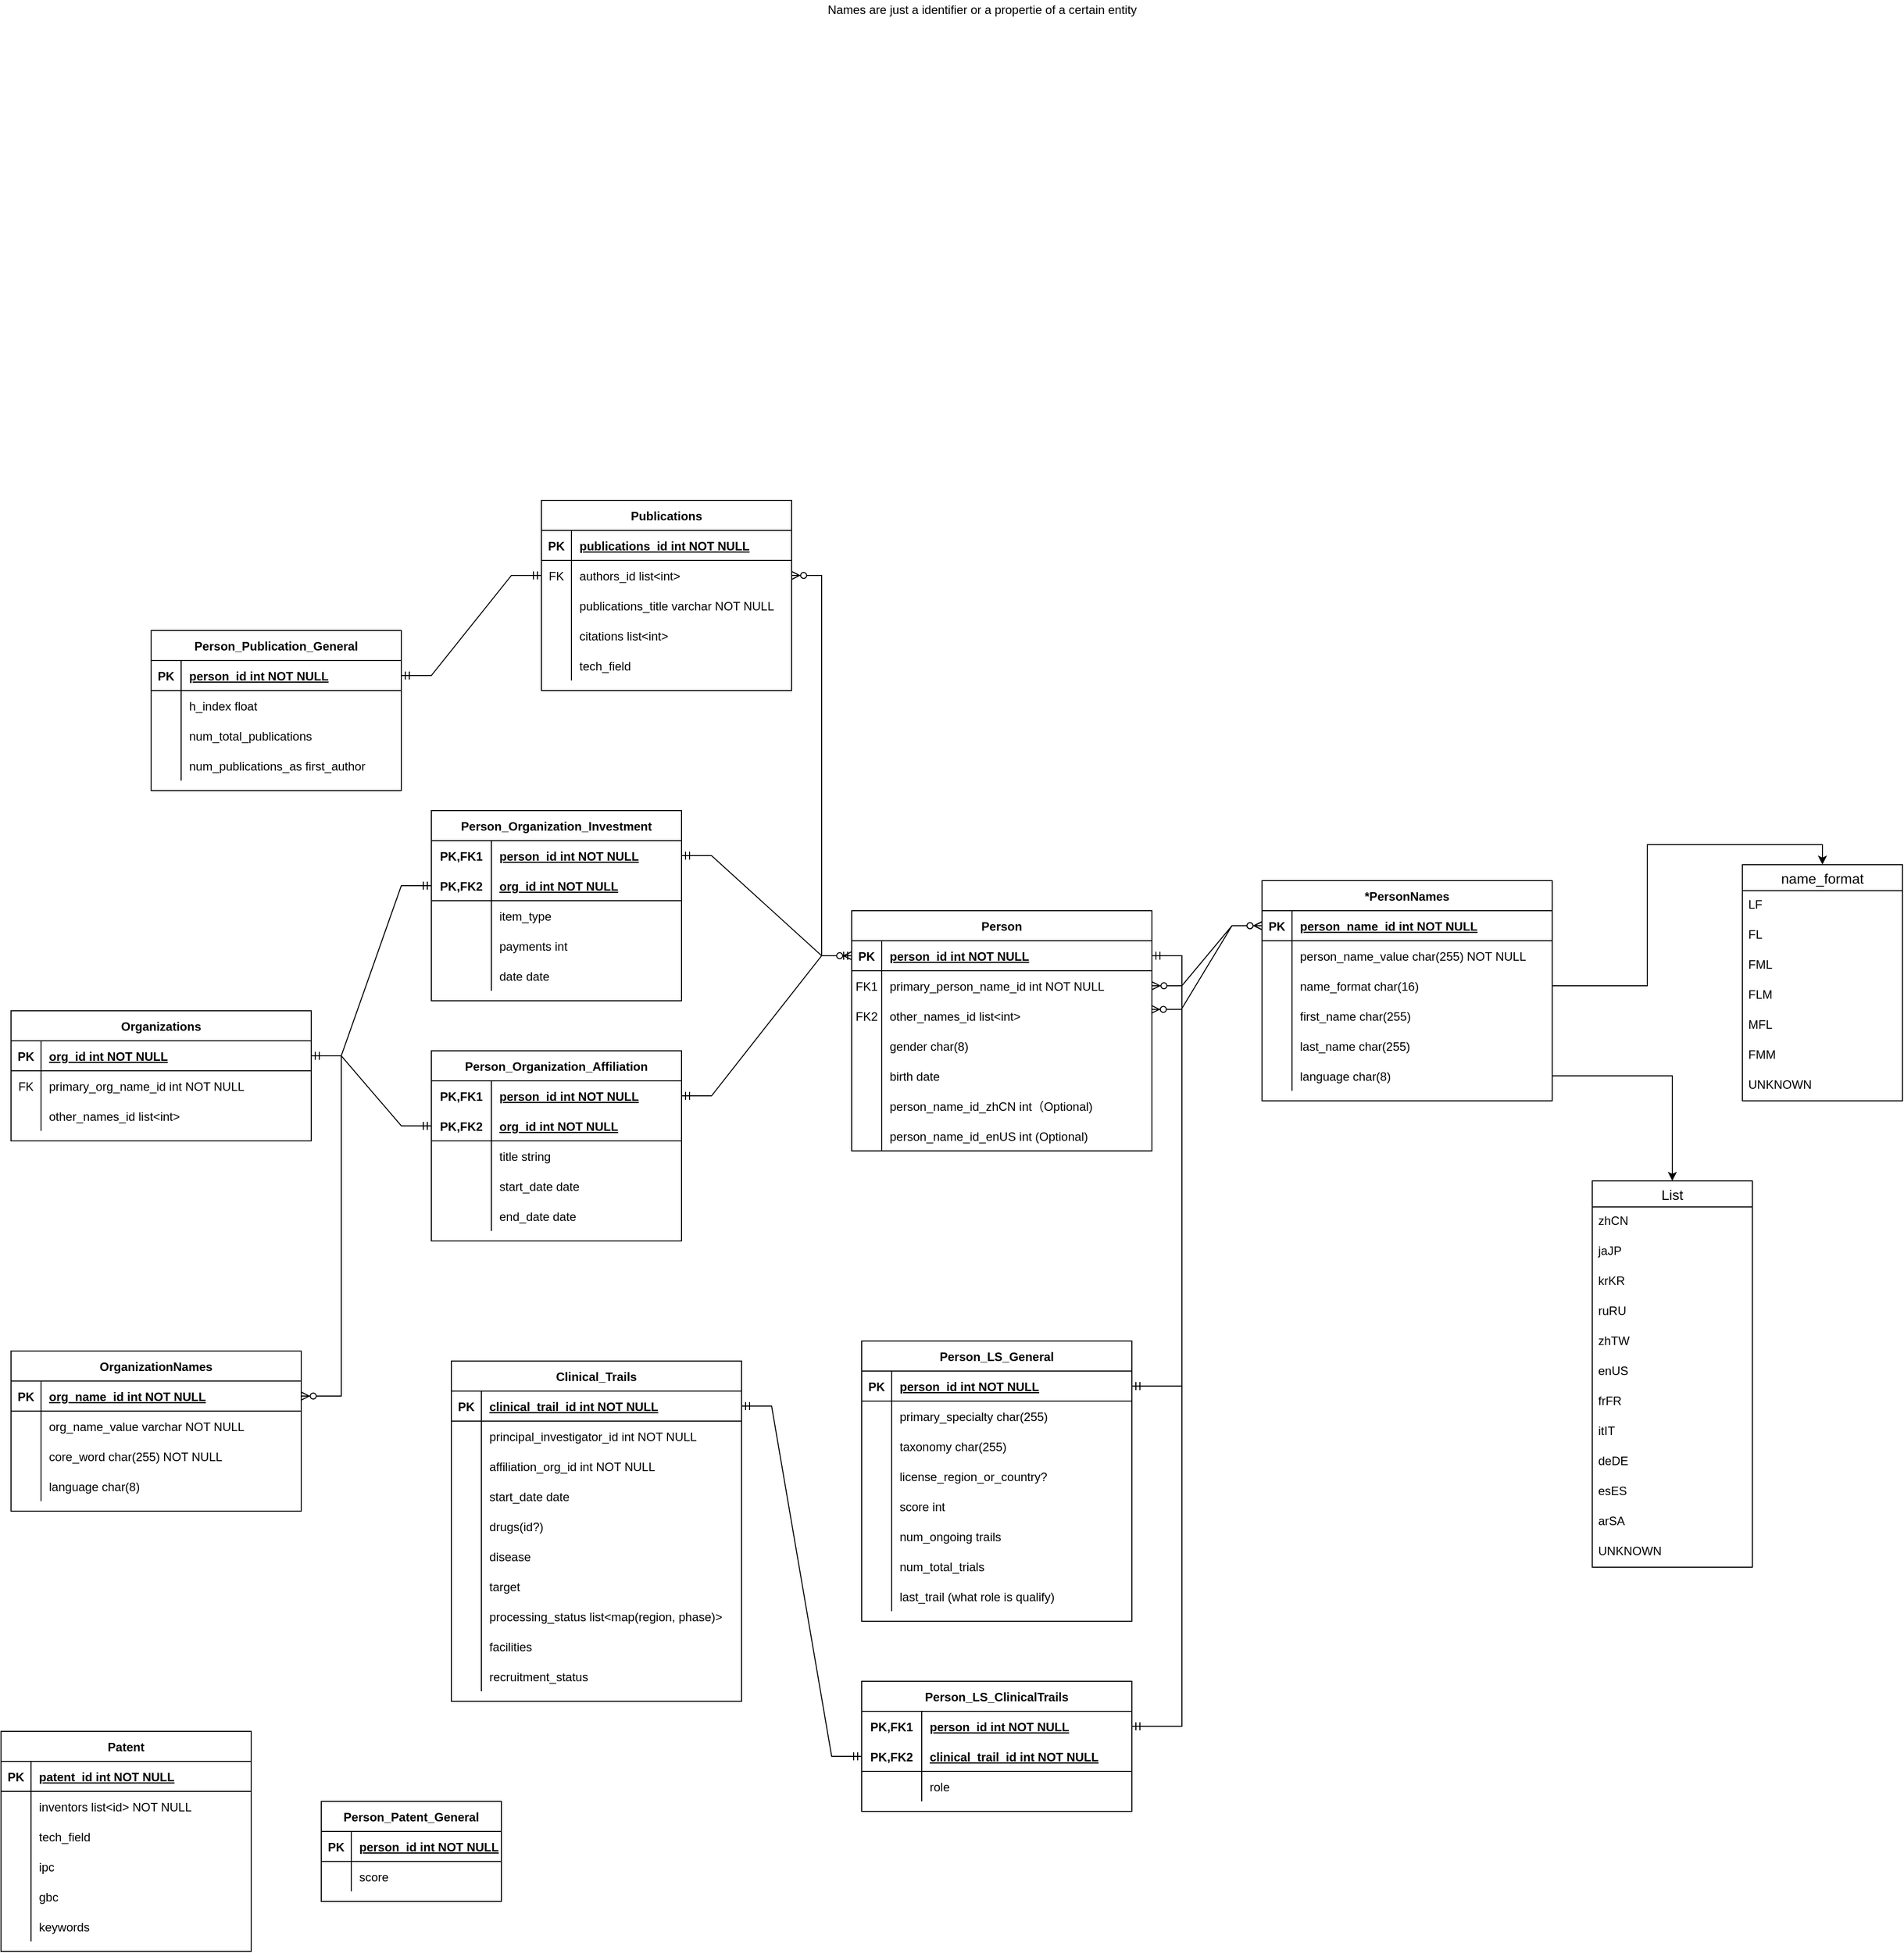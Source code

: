 <mxfile version="15.7.3" type="github" pages="2">
  <diagram id="R2lEEEUBdFMjLlhIrx00" name="Page-1">
    <mxGraphModel dx="3338" dy="1898" grid="1" gridSize="10" guides="1" tooltips="1" connect="1" arrows="1" fold="1" page="1" pageScale="1" pageWidth="850" pageHeight="1100" math="0" shadow="0" extFonts="Permanent Marker^https://fonts.googleapis.com/css?family=Permanent+Marker">
      <root>
        <mxCell id="0" />
        <mxCell id="1" parent="0" />
        <mxCell id="C-vyLk0tnHw3VtMMgP7b-23" value="Person" style="shape=table;startSize=30;container=1;collapsible=1;childLayout=tableLayout;fixedRows=1;rowLines=0;fontStyle=1;align=center;resizeLast=1;" parent="1" vertex="1">
          <mxGeometry x="-320" y="-50" width="300" height="240" as="geometry" />
        </mxCell>
        <mxCell id="C-vyLk0tnHw3VtMMgP7b-24" value="" style="shape=partialRectangle;collapsible=0;dropTarget=0;pointerEvents=0;fillColor=none;points=[[0,0.5],[1,0.5]];portConstraint=eastwest;top=0;left=0;right=0;bottom=1;" parent="C-vyLk0tnHw3VtMMgP7b-23" vertex="1">
          <mxGeometry y="30" width="300" height="30" as="geometry" />
        </mxCell>
        <mxCell id="C-vyLk0tnHw3VtMMgP7b-25" value="PK" style="shape=partialRectangle;overflow=hidden;connectable=0;fillColor=none;top=0;left=0;bottom=0;right=0;fontStyle=1;" parent="C-vyLk0tnHw3VtMMgP7b-24" vertex="1">
          <mxGeometry width="30" height="30" as="geometry">
            <mxRectangle width="30" height="30" as="alternateBounds" />
          </mxGeometry>
        </mxCell>
        <mxCell id="C-vyLk0tnHw3VtMMgP7b-26" value="person_id int NOT NULL" style="shape=partialRectangle;overflow=hidden;connectable=0;fillColor=none;top=0;left=0;bottom=0;right=0;align=left;spacingLeft=6;fontStyle=5;" parent="C-vyLk0tnHw3VtMMgP7b-24" vertex="1">
          <mxGeometry x="30" width="270" height="30" as="geometry">
            <mxRectangle width="270" height="30" as="alternateBounds" />
          </mxGeometry>
        </mxCell>
        <mxCell id="kzGxf3r1QoHVGgzrYubH-13" value="" style="shape=partialRectangle;collapsible=0;dropTarget=0;pointerEvents=0;fillColor=none;top=0;left=0;bottom=0;right=0;points=[[0,0.5],[1,0.5]];portConstraint=eastwest;" vertex="1" parent="C-vyLk0tnHw3VtMMgP7b-23">
          <mxGeometry y="60" width="300" height="30" as="geometry" />
        </mxCell>
        <mxCell id="kzGxf3r1QoHVGgzrYubH-14" value="FK1" style="shape=partialRectangle;connectable=0;fillColor=none;top=0;left=0;bottom=0;right=0;fontStyle=0;overflow=hidden;" vertex="1" parent="kzGxf3r1QoHVGgzrYubH-13">
          <mxGeometry width="30" height="30" as="geometry">
            <mxRectangle width="30" height="30" as="alternateBounds" />
          </mxGeometry>
        </mxCell>
        <mxCell id="kzGxf3r1QoHVGgzrYubH-15" value="primary_person_name_id int NOT NULL" style="shape=partialRectangle;connectable=0;fillColor=none;top=0;left=0;bottom=0;right=0;align=left;spacingLeft=6;fontStyle=0;overflow=hidden;" vertex="1" parent="kzGxf3r1QoHVGgzrYubH-13">
          <mxGeometry x="30" width="270" height="30" as="geometry">
            <mxRectangle width="270" height="30" as="alternateBounds" />
          </mxGeometry>
        </mxCell>
        <mxCell id="kzGxf3r1QoHVGgzrYubH-59" value="" style="shape=partialRectangle;collapsible=0;dropTarget=0;pointerEvents=0;fillColor=none;top=0;left=0;bottom=0;right=0;points=[[0,0.5],[1,0.5]];portConstraint=eastwest;" vertex="1" parent="C-vyLk0tnHw3VtMMgP7b-23">
          <mxGeometry y="90" width="300" height="30" as="geometry" />
        </mxCell>
        <mxCell id="kzGxf3r1QoHVGgzrYubH-60" value="FK2" style="shape=partialRectangle;connectable=0;fillColor=none;top=0;left=0;bottom=0;right=0;fontStyle=0;overflow=hidden;" vertex="1" parent="kzGxf3r1QoHVGgzrYubH-59">
          <mxGeometry width="30" height="30" as="geometry">
            <mxRectangle width="30" height="30" as="alternateBounds" />
          </mxGeometry>
        </mxCell>
        <mxCell id="kzGxf3r1QoHVGgzrYubH-61" value="other_names_id list&lt;int&gt;" style="shape=partialRectangle;connectable=0;fillColor=none;top=0;left=0;bottom=0;right=0;align=left;spacingLeft=6;fontStyle=0;overflow=hidden;" vertex="1" parent="kzGxf3r1QoHVGgzrYubH-59">
          <mxGeometry x="30" width="270" height="30" as="geometry">
            <mxRectangle width="270" height="30" as="alternateBounds" />
          </mxGeometry>
        </mxCell>
        <mxCell id="kzGxf3r1QoHVGgzrYubH-369" value="" style="shape=partialRectangle;collapsible=0;dropTarget=0;pointerEvents=0;fillColor=none;top=0;left=0;bottom=0;right=0;points=[[0,0.5],[1,0.5]];portConstraint=eastwest;" vertex="1" parent="C-vyLk0tnHw3VtMMgP7b-23">
          <mxGeometry y="120" width="300" height="30" as="geometry" />
        </mxCell>
        <mxCell id="kzGxf3r1QoHVGgzrYubH-370" value="" style="shape=partialRectangle;connectable=0;fillColor=none;top=0;left=0;bottom=0;right=0;editable=1;overflow=hidden;" vertex="1" parent="kzGxf3r1QoHVGgzrYubH-369">
          <mxGeometry width="30" height="30" as="geometry">
            <mxRectangle width="30" height="30" as="alternateBounds" />
          </mxGeometry>
        </mxCell>
        <mxCell id="kzGxf3r1QoHVGgzrYubH-371" value="gender char(8)" style="shape=partialRectangle;connectable=0;fillColor=none;top=0;left=0;bottom=0;right=0;align=left;spacingLeft=6;overflow=hidden;" vertex="1" parent="kzGxf3r1QoHVGgzrYubH-369">
          <mxGeometry x="30" width="270" height="30" as="geometry">
            <mxRectangle width="270" height="30" as="alternateBounds" />
          </mxGeometry>
        </mxCell>
        <mxCell id="kzGxf3r1QoHVGgzrYubH-366" value="" style="shape=partialRectangle;collapsible=0;dropTarget=0;pointerEvents=0;fillColor=none;top=0;left=0;bottom=0;right=0;points=[[0,0.5],[1,0.5]];portConstraint=eastwest;" vertex="1" parent="C-vyLk0tnHw3VtMMgP7b-23">
          <mxGeometry y="150" width="300" height="30" as="geometry" />
        </mxCell>
        <mxCell id="kzGxf3r1QoHVGgzrYubH-367" value="" style="shape=partialRectangle;connectable=0;fillColor=none;top=0;left=0;bottom=0;right=0;editable=1;overflow=hidden;" vertex="1" parent="kzGxf3r1QoHVGgzrYubH-366">
          <mxGeometry width="30" height="30" as="geometry">
            <mxRectangle width="30" height="30" as="alternateBounds" />
          </mxGeometry>
        </mxCell>
        <mxCell id="kzGxf3r1QoHVGgzrYubH-368" value="birth date " style="shape=partialRectangle;connectable=0;fillColor=none;top=0;left=0;bottom=0;right=0;align=left;spacingLeft=6;overflow=hidden;" vertex="1" parent="kzGxf3r1QoHVGgzrYubH-366">
          <mxGeometry x="30" width="270" height="30" as="geometry">
            <mxRectangle width="270" height="30" as="alternateBounds" />
          </mxGeometry>
        </mxCell>
        <mxCell id="kzGxf3r1QoHVGgzrYubH-5" value="" style="shape=partialRectangle;collapsible=0;dropTarget=0;pointerEvents=0;fillColor=none;top=0;left=0;bottom=0;right=0;points=[[0,0.5],[1,0.5]];portConstraint=eastwest;" vertex="1" parent="C-vyLk0tnHw3VtMMgP7b-23">
          <mxGeometry y="180" width="300" height="30" as="geometry" />
        </mxCell>
        <mxCell id="kzGxf3r1QoHVGgzrYubH-6" value="" style="shape=partialRectangle;connectable=0;fillColor=none;top=0;left=0;bottom=0;right=0;editable=1;overflow=hidden;" vertex="1" parent="kzGxf3r1QoHVGgzrYubH-5">
          <mxGeometry width="30" height="30" as="geometry">
            <mxRectangle width="30" height="30" as="alternateBounds" />
          </mxGeometry>
        </mxCell>
        <mxCell id="kzGxf3r1QoHVGgzrYubH-7" value="person_name_id_zhCN int（Optional)" style="shape=partialRectangle;connectable=0;fillColor=none;top=0;left=0;bottom=0;right=0;align=left;spacingLeft=6;overflow=hidden;" vertex="1" parent="kzGxf3r1QoHVGgzrYubH-5">
          <mxGeometry x="30" width="270" height="30" as="geometry">
            <mxRectangle width="270" height="30" as="alternateBounds" />
          </mxGeometry>
        </mxCell>
        <mxCell id="kzGxf3r1QoHVGgzrYubH-63" value="" style="shape=partialRectangle;collapsible=0;dropTarget=0;pointerEvents=0;fillColor=none;top=0;left=0;bottom=0;right=0;points=[[0,0.5],[1,0.5]];portConstraint=eastwest;" vertex="1" parent="C-vyLk0tnHw3VtMMgP7b-23">
          <mxGeometry y="210" width="300" height="30" as="geometry" />
        </mxCell>
        <mxCell id="kzGxf3r1QoHVGgzrYubH-64" value="" style="shape=partialRectangle;connectable=0;fillColor=none;top=0;left=0;bottom=0;right=0;editable=1;overflow=hidden;" vertex="1" parent="kzGxf3r1QoHVGgzrYubH-63">
          <mxGeometry width="30" height="30" as="geometry">
            <mxRectangle width="30" height="30" as="alternateBounds" />
          </mxGeometry>
        </mxCell>
        <mxCell id="kzGxf3r1QoHVGgzrYubH-65" value="person_name_id_enUS int (Optional)" style="shape=partialRectangle;connectable=0;fillColor=none;top=0;left=0;bottom=0;right=0;align=left;spacingLeft=6;overflow=hidden;" vertex="1" parent="kzGxf3r1QoHVGgzrYubH-63">
          <mxGeometry x="30" width="270" height="30" as="geometry">
            <mxRectangle width="270" height="30" as="alternateBounds" />
          </mxGeometry>
        </mxCell>
        <mxCell id="kzGxf3r1QoHVGgzrYubH-20" value="*PersonNames" style="shape=table;startSize=30;container=1;collapsible=1;childLayout=tableLayout;fixedRows=1;rowLines=0;fontStyle=1;align=center;resizeLast=1;" vertex="1" parent="1">
          <mxGeometry x="90" y="-80" width="290" height="220" as="geometry" />
        </mxCell>
        <mxCell id="kzGxf3r1QoHVGgzrYubH-21" value="" style="shape=partialRectangle;collapsible=0;dropTarget=0;pointerEvents=0;fillColor=none;top=0;left=0;bottom=1;right=0;points=[[0,0.5],[1,0.5]];portConstraint=eastwest;" vertex="1" parent="kzGxf3r1QoHVGgzrYubH-20">
          <mxGeometry y="30" width="290" height="30" as="geometry" />
        </mxCell>
        <mxCell id="kzGxf3r1QoHVGgzrYubH-22" value="PK" style="shape=partialRectangle;connectable=0;fillColor=none;top=0;left=0;bottom=0;right=0;fontStyle=1;overflow=hidden;" vertex="1" parent="kzGxf3r1QoHVGgzrYubH-21">
          <mxGeometry width="30" height="30" as="geometry">
            <mxRectangle width="30" height="30" as="alternateBounds" />
          </mxGeometry>
        </mxCell>
        <mxCell id="kzGxf3r1QoHVGgzrYubH-23" value="person_name_id int NOT NULL" style="shape=partialRectangle;connectable=0;fillColor=none;top=0;left=0;bottom=0;right=0;align=left;spacingLeft=6;fontStyle=5;overflow=hidden;" vertex="1" parent="kzGxf3r1QoHVGgzrYubH-21">
          <mxGeometry x="30" width="260" height="30" as="geometry">
            <mxRectangle width="260" height="30" as="alternateBounds" />
          </mxGeometry>
        </mxCell>
        <mxCell id="kzGxf3r1QoHVGgzrYubH-24" value="" style="shape=partialRectangle;collapsible=0;dropTarget=0;pointerEvents=0;fillColor=none;top=0;left=0;bottom=0;right=0;points=[[0,0.5],[1,0.5]];portConstraint=eastwest;" vertex="1" parent="kzGxf3r1QoHVGgzrYubH-20">
          <mxGeometry y="60" width="290" height="30" as="geometry" />
        </mxCell>
        <mxCell id="kzGxf3r1QoHVGgzrYubH-25" value="" style="shape=partialRectangle;connectable=0;fillColor=none;top=0;left=0;bottom=0;right=0;editable=1;overflow=hidden;" vertex="1" parent="kzGxf3r1QoHVGgzrYubH-24">
          <mxGeometry width="30" height="30" as="geometry">
            <mxRectangle width="30" height="30" as="alternateBounds" />
          </mxGeometry>
        </mxCell>
        <mxCell id="kzGxf3r1QoHVGgzrYubH-26" value="person_name_value char(255) NOT NULL" style="shape=partialRectangle;connectable=0;fillColor=none;top=0;left=0;bottom=0;right=0;align=left;spacingLeft=6;overflow=hidden;" vertex="1" parent="kzGxf3r1QoHVGgzrYubH-24">
          <mxGeometry x="30" width="260" height="30" as="geometry">
            <mxRectangle width="260" height="30" as="alternateBounds" />
          </mxGeometry>
        </mxCell>
        <mxCell id="kzGxf3r1QoHVGgzrYubH-27" value="" style="shape=partialRectangle;collapsible=0;dropTarget=0;pointerEvents=0;fillColor=none;top=0;left=0;bottom=0;right=0;points=[[0,0.5],[1,0.5]];portConstraint=eastwest;" vertex="1" parent="kzGxf3r1QoHVGgzrYubH-20">
          <mxGeometry y="90" width="290" height="30" as="geometry" />
        </mxCell>
        <mxCell id="kzGxf3r1QoHVGgzrYubH-28" value="" style="shape=partialRectangle;connectable=0;fillColor=none;top=0;left=0;bottom=0;right=0;editable=1;overflow=hidden;" vertex="1" parent="kzGxf3r1QoHVGgzrYubH-27">
          <mxGeometry width="30" height="30" as="geometry">
            <mxRectangle width="30" height="30" as="alternateBounds" />
          </mxGeometry>
        </mxCell>
        <mxCell id="kzGxf3r1QoHVGgzrYubH-29" value="name_format char(16)" style="shape=partialRectangle;connectable=0;fillColor=none;top=0;left=0;bottom=0;right=0;align=left;spacingLeft=6;overflow=hidden;" vertex="1" parent="kzGxf3r1QoHVGgzrYubH-27">
          <mxGeometry x="30" width="260" height="30" as="geometry">
            <mxRectangle width="260" height="30" as="alternateBounds" />
          </mxGeometry>
        </mxCell>
        <mxCell id="kzGxf3r1QoHVGgzrYubH-30" value="" style="shape=partialRectangle;collapsible=0;dropTarget=0;pointerEvents=0;fillColor=none;top=0;left=0;bottom=0;right=0;points=[[0,0.5],[1,0.5]];portConstraint=eastwest;" vertex="1" parent="kzGxf3r1QoHVGgzrYubH-20">
          <mxGeometry y="120" width="290" height="30" as="geometry" />
        </mxCell>
        <mxCell id="kzGxf3r1QoHVGgzrYubH-31" value="" style="shape=partialRectangle;connectable=0;fillColor=none;top=0;left=0;bottom=0;right=0;editable=1;overflow=hidden;" vertex="1" parent="kzGxf3r1QoHVGgzrYubH-30">
          <mxGeometry width="30" height="30" as="geometry">
            <mxRectangle width="30" height="30" as="alternateBounds" />
          </mxGeometry>
        </mxCell>
        <mxCell id="kzGxf3r1QoHVGgzrYubH-32" value="first_name char(255)" style="shape=partialRectangle;connectable=0;fillColor=none;top=0;left=0;bottom=0;right=0;align=left;spacingLeft=6;overflow=hidden;" vertex="1" parent="kzGxf3r1QoHVGgzrYubH-30">
          <mxGeometry x="30" width="260" height="30" as="geometry">
            <mxRectangle width="260" height="30" as="alternateBounds" />
          </mxGeometry>
        </mxCell>
        <mxCell id="kzGxf3r1QoHVGgzrYubH-37" value="" style="shape=partialRectangle;collapsible=0;dropTarget=0;pointerEvents=0;fillColor=none;top=0;left=0;bottom=0;right=0;points=[[0,0.5],[1,0.5]];portConstraint=eastwest;" vertex="1" parent="kzGxf3r1QoHVGgzrYubH-20">
          <mxGeometry y="150" width="290" height="30" as="geometry" />
        </mxCell>
        <mxCell id="kzGxf3r1QoHVGgzrYubH-38" value="" style="shape=partialRectangle;connectable=0;fillColor=none;top=0;left=0;bottom=0;right=0;editable=1;overflow=hidden;" vertex="1" parent="kzGxf3r1QoHVGgzrYubH-37">
          <mxGeometry width="30" height="30" as="geometry">
            <mxRectangle width="30" height="30" as="alternateBounds" />
          </mxGeometry>
        </mxCell>
        <mxCell id="kzGxf3r1QoHVGgzrYubH-39" value="last_name char(255)" style="shape=partialRectangle;connectable=0;fillColor=none;top=0;left=0;bottom=0;right=0;align=left;spacingLeft=6;overflow=hidden;" vertex="1" parent="kzGxf3r1QoHVGgzrYubH-37">
          <mxGeometry x="30" width="260" height="30" as="geometry">
            <mxRectangle width="260" height="30" as="alternateBounds" />
          </mxGeometry>
        </mxCell>
        <mxCell id="kzGxf3r1QoHVGgzrYubH-41" value="" style="shape=partialRectangle;collapsible=0;dropTarget=0;pointerEvents=0;fillColor=none;top=0;left=0;bottom=0;right=0;points=[[0,0.5],[1,0.5]];portConstraint=eastwest;" vertex="1" parent="kzGxf3r1QoHVGgzrYubH-20">
          <mxGeometry y="180" width="290" height="30" as="geometry" />
        </mxCell>
        <mxCell id="kzGxf3r1QoHVGgzrYubH-42" value="" style="shape=partialRectangle;connectable=0;fillColor=none;top=0;left=0;bottom=0;right=0;editable=1;overflow=hidden;" vertex="1" parent="kzGxf3r1QoHVGgzrYubH-41">
          <mxGeometry width="30" height="30" as="geometry">
            <mxRectangle width="30" height="30" as="alternateBounds" />
          </mxGeometry>
        </mxCell>
        <mxCell id="kzGxf3r1QoHVGgzrYubH-43" value="language char(8)" style="shape=partialRectangle;connectable=0;fillColor=none;top=0;left=0;bottom=0;right=0;align=left;spacingLeft=6;overflow=hidden;" vertex="1" parent="kzGxf3r1QoHVGgzrYubH-41">
          <mxGeometry x="30" width="260" height="30" as="geometry">
            <mxRectangle width="260" height="30" as="alternateBounds" />
          </mxGeometry>
        </mxCell>
        <mxCell id="kzGxf3r1QoHVGgzrYubH-66" value="Organizations" style="shape=table;startSize=30;container=1;collapsible=1;childLayout=tableLayout;fixedRows=1;rowLines=0;fontStyle=1;align=center;resizeLast=1;" vertex="1" parent="1">
          <mxGeometry x="-1160" y="50" width="300" height="130" as="geometry" />
        </mxCell>
        <mxCell id="kzGxf3r1QoHVGgzrYubH-67" value="" style="shape=partialRectangle;collapsible=0;dropTarget=0;pointerEvents=0;fillColor=none;top=0;left=0;bottom=1;right=0;points=[[0,0.5],[1,0.5]];portConstraint=eastwest;" vertex="1" parent="kzGxf3r1QoHVGgzrYubH-66">
          <mxGeometry y="30" width="300" height="30" as="geometry" />
        </mxCell>
        <mxCell id="kzGxf3r1QoHVGgzrYubH-68" value="PK" style="shape=partialRectangle;connectable=0;fillColor=none;top=0;left=0;bottom=0;right=0;fontStyle=1;overflow=hidden;" vertex="1" parent="kzGxf3r1QoHVGgzrYubH-67">
          <mxGeometry width="30" height="30" as="geometry">
            <mxRectangle width="30" height="30" as="alternateBounds" />
          </mxGeometry>
        </mxCell>
        <mxCell id="kzGxf3r1QoHVGgzrYubH-69" value="org_id int NOT NULL" style="shape=partialRectangle;connectable=0;fillColor=none;top=0;left=0;bottom=0;right=0;align=left;spacingLeft=6;fontStyle=5;overflow=hidden;" vertex="1" parent="kzGxf3r1QoHVGgzrYubH-67">
          <mxGeometry x="30" width="270" height="30" as="geometry">
            <mxRectangle width="270" height="30" as="alternateBounds" />
          </mxGeometry>
        </mxCell>
        <mxCell id="kzGxf3r1QoHVGgzrYubH-70" value="" style="shape=partialRectangle;collapsible=0;dropTarget=0;pointerEvents=0;fillColor=none;top=0;left=0;bottom=0;right=0;points=[[0,0.5],[1,0.5]];portConstraint=eastwest;" vertex="1" parent="kzGxf3r1QoHVGgzrYubH-66">
          <mxGeometry y="60" width="300" height="30" as="geometry" />
        </mxCell>
        <mxCell id="kzGxf3r1QoHVGgzrYubH-71" value="FK" style="shape=partialRectangle;connectable=0;fillColor=none;top=0;left=0;bottom=0;right=0;editable=1;overflow=hidden;" vertex="1" parent="kzGxf3r1QoHVGgzrYubH-70">
          <mxGeometry width="30" height="30" as="geometry">
            <mxRectangle width="30" height="30" as="alternateBounds" />
          </mxGeometry>
        </mxCell>
        <mxCell id="kzGxf3r1QoHVGgzrYubH-72" value="primary_org_name_id int NOT NULL" style="shape=partialRectangle;connectable=0;fillColor=none;top=0;left=0;bottom=0;right=0;align=left;spacingLeft=6;overflow=hidden;" vertex="1" parent="kzGxf3r1QoHVGgzrYubH-70">
          <mxGeometry x="30" width="270" height="30" as="geometry">
            <mxRectangle width="270" height="30" as="alternateBounds" />
          </mxGeometry>
        </mxCell>
        <mxCell id="kzGxf3r1QoHVGgzrYubH-73" value="" style="shape=partialRectangle;collapsible=0;dropTarget=0;pointerEvents=0;fillColor=none;top=0;left=0;bottom=0;right=0;points=[[0,0.5],[1,0.5]];portConstraint=eastwest;" vertex="1" parent="kzGxf3r1QoHVGgzrYubH-66">
          <mxGeometry y="90" width="300" height="30" as="geometry" />
        </mxCell>
        <mxCell id="kzGxf3r1QoHVGgzrYubH-74" value="" style="shape=partialRectangle;connectable=0;fillColor=none;top=0;left=0;bottom=0;right=0;editable=1;overflow=hidden;" vertex="1" parent="kzGxf3r1QoHVGgzrYubH-73">
          <mxGeometry width="30" height="30" as="geometry">
            <mxRectangle width="30" height="30" as="alternateBounds" />
          </mxGeometry>
        </mxCell>
        <mxCell id="kzGxf3r1QoHVGgzrYubH-75" value="other_names_id list&lt;int&gt;" style="shape=partialRectangle;connectable=0;fillColor=none;top=0;left=0;bottom=0;right=0;align=left;spacingLeft=6;overflow=hidden;" vertex="1" parent="kzGxf3r1QoHVGgzrYubH-73">
          <mxGeometry x="30" width="270" height="30" as="geometry">
            <mxRectangle width="270" height="30" as="alternateBounds" />
          </mxGeometry>
        </mxCell>
        <mxCell id="kzGxf3r1QoHVGgzrYubH-79" value="OrganizationNames" style="shape=table;startSize=30;container=1;collapsible=1;childLayout=tableLayout;fixedRows=1;rowLines=0;fontStyle=1;align=center;resizeLast=1;" vertex="1" parent="1">
          <mxGeometry x="-1160" y="390" width="290" height="160" as="geometry" />
        </mxCell>
        <mxCell id="kzGxf3r1QoHVGgzrYubH-80" value="" style="shape=partialRectangle;collapsible=0;dropTarget=0;pointerEvents=0;fillColor=none;top=0;left=0;bottom=1;right=0;points=[[0,0.5],[1,0.5]];portConstraint=eastwest;" vertex="1" parent="kzGxf3r1QoHVGgzrYubH-79">
          <mxGeometry y="30" width="290" height="30" as="geometry" />
        </mxCell>
        <mxCell id="kzGxf3r1QoHVGgzrYubH-81" value="PK" style="shape=partialRectangle;connectable=0;fillColor=none;top=0;left=0;bottom=0;right=0;fontStyle=1;overflow=hidden;" vertex="1" parent="kzGxf3r1QoHVGgzrYubH-80">
          <mxGeometry width="30" height="30" as="geometry">
            <mxRectangle width="30" height="30" as="alternateBounds" />
          </mxGeometry>
        </mxCell>
        <mxCell id="kzGxf3r1QoHVGgzrYubH-82" value="org_name_id int NOT NULL" style="shape=partialRectangle;connectable=0;fillColor=none;top=0;left=0;bottom=0;right=0;align=left;spacingLeft=6;fontStyle=5;overflow=hidden;" vertex="1" parent="kzGxf3r1QoHVGgzrYubH-80">
          <mxGeometry x="30" width="260" height="30" as="geometry">
            <mxRectangle width="260" height="30" as="alternateBounds" />
          </mxGeometry>
        </mxCell>
        <mxCell id="kzGxf3r1QoHVGgzrYubH-83" value="" style="shape=partialRectangle;collapsible=0;dropTarget=0;pointerEvents=0;fillColor=none;top=0;left=0;bottom=0;right=0;points=[[0,0.5],[1,0.5]];portConstraint=eastwest;" vertex="1" parent="kzGxf3r1QoHVGgzrYubH-79">
          <mxGeometry y="60" width="290" height="30" as="geometry" />
        </mxCell>
        <mxCell id="kzGxf3r1QoHVGgzrYubH-84" value="" style="shape=partialRectangle;connectable=0;fillColor=none;top=0;left=0;bottom=0;right=0;editable=1;overflow=hidden;" vertex="1" parent="kzGxf3r1QoHVGgzrYubH-83">
          <mxGeometry width="30" height="30" as="geometry">
            <mxRectangle width="30" height="30" as="alternateBounds" />
          </mxGeometry>
        </mxCell>
        <mxCell id="kzGxf3r1QoHVGgzrYubH-85" value="org_name_value varchar NOT NULL" style="shape=partialRectangle;connectable=0;fillColor=none;top=0;left=0;bottom=0;right=0;align=left;spacingLeft=6;overflow=hidden;" vertex="1" parent="kzGxf3r1QoHVGgzrYubH-83">
          <mxGeometry x="30" width="260" height="30" as="geometry">
            <mxRectangle width="260" height="30" as="alternateBounds" />
          </mxGeometry>
        </mxCell>
        <mxCell id="kzGxf3r1QoHVGgzrYubH-86" value="" style="shape=partialRectangle;collapsible=0;dropTarget=0;pointerEvents=0;fillColor=none;top=0;left=0;bottom=0;right=0;points=[[0,0.5],[1,0.5]];portConstraint=eastwest;" vertex="1" parent="kzGxf3r1QoHVGgzrYubH-79">
          <mxGeometry y="90" width="290" height="30" as="geometry" />
        </mxCell>
        <mxCell id="kzGxf3r1QoHVGgzrYubH-87" value="" style="shape=partialRectangle;connectable=0;fillColor=none;top=0;left=0;bottom=0;right=0;editable=1;overflow=hidden;" vertex="1" parent="kzGxf3r1QoHVGgzrYubH-86">
          <mxGeometry width="30" height="30" as="geometry">
            <mxRectangle width="30" height="30" as="alternateBounds" />
          </mxGeometry>
        </mxCell>
        <mxCell id="kzGxf3r1QoHVGgzrYubH-88" value="core_word char(255) NOT NULL" style="shape=partialRectangle;connectable=0;fillColor=none;top=0;left=0;bottom=0;right=0;align=left;spacingLeft=6;overflow=hidden;" vertex="1" parent="kzGxf3r1QoHVGgzrYubH-86">
          <mxGeometry x="30" width="260" height="30" as="geometry">
            <mxRectangle width="260" height="30" as="alternateBounds" />
          </mxGeometry>
        </mxCell>
        <mxCell id="kzGxf3r1QoHVGgzrYubH-89" value="" style="shape=partialRectangle;collapsible=0;dropTarget=0;pointerEvents=0;fillColor=none;top=0;left=0;bottom=0;right=0;points=[[0,0.5],[1,0.5]];portConstraint=eastwest;" vertex="1" parent="kzGxf3r1QoHVGgzrYubH-79">
          <mxGeometry y="120" width="290" height="30" as="geometry" />
        </mxCell>
        <mxCell id="kzGxf3r1QoHVGgzrYubH-90" value="" style="shape=partialRectangle;connectable=0;fillColor=none;top=0;left=0;bottom=0;right=0;editable=1;overflow=hidden;" vertex="1" parent="kzGxf3r1QoHVGgzrYubH-89">
          <mxGeometry width="30" height="30" as="geometry">
            <mxRectangle width="30" height="30" as="alternateBounds" />
          </mxGeometry>
        </mxCell>
        <mxCell id="kzGxf3r1QoHVGgzrYubH-91" value="language char(8)" style="shape=partialRectangle;connectable=0;fillColor=none;top=0;left=0;bottom=0;right=0;align=left;spacingLeft=6;overflow=hidden;" vertex="1" parent="kzGxf3r1QoHVGgzrYubH-89">
          <mxGeometry x="30" width="260" height="30" as="geometry">
            <mxRectangle width="260" height="30" as="alternateBounds" />
          </mxGeometry>
        </mxCell>
        <mxCell id="kzGxf3r1QoHVGgzrYubH-112" value="Person_Organization_Affiliation" style="shape=table;startSize=30;container=1;collapsible=1;childLayout=tableLayout;fixedRows=1;rowLines=0;fontStyle=1;align=center;resizeLast=1;" vertex="1" parent="1">
          <mxGeometry x="-740" y="90" width="250" height="190" as="geometry" />
        </mxCell>
        <mxCell id="kzGxf3r1QoHVGgzrYubH-113" value="" style="shape=partialRectangle;collapsible=0;dropTarget=0;pointerEvents=0;fillColor=none;top=0;left=0;bottom=0;right=0;points=[[0,0.5],[1,0.5]];portConstraint=eastwest;" vertex="1" parent="kzGxf3r1QoHVGgzrYubH-112">
          <mxGeometry y="30" width="250" height="30" as="geometry" />
        </mxCell>
        <mxCell id="kzGxf3r1QoHVGgzrYubH-114" value="PK,FK1" style="shape=partialRectangle;connectable=0;fillColor=none;top=0;left=0;bottom=0;right=0;fontStyle=1;overflow=hidden;" vertex="1" parent="kzGxf3r1QoHVGgzrYubH-113">
          <mxGeometry width="60" height="30" as="geometry">
            <mxRectangle width="60" height="30" as="alternateBounds" />
          </mxGeometry>
        </mxCell>
        <mxCell id="kzGxf3r1QoHVGgzrYubH-115" value="person_id int NOT NULL" style="shape=partialRectangle;connectable=0;fillColor=none;top=0;left=0;bottom=0;right=0;align=left;spacingLeft=6;fontStyle=5;overflow=hidden;" vertex="1" parent="kzGxf3r1QoHVGgzrYubH-113">
          <mxGeometry x="60" width="190" height="30" as="geometry">
            <mxRectangle width="190" height="30" as="alternateBounds" />
          </mxGeometry>
        </mxCell>
        <mxCell id="kzGxf3r1QoHVGgzrYubH-116" value="" style="shape=partialRectangle;collapsible=0;dropTarget=0;pointerEvents=0;fillColor=none;top=0;left=0;bottom=1;right=0;points=[[0,0.5],[1,0.5]];portConstraint=eastwest;" vertex="1" parent="kzGxf3r1QoHVGgzrYubH-112">
          <mxGeometry y="60" width="250" height="30" as="geometry" />
        </mxCell>
        <mxCell id="kzGxf3r1QoHVGgzrYubH-117" value="PK,FK2" style="shape=partialRectangle;connectable=0;fillColor=none;top=0;left=0;bottom=0;right=0;fontStyle=1;overflow=hidden;" vertex="1" parent="kzGxf3r1QoHVGgzrYubH-116">
          <mxGeometry width="60" height="30" as="geometry">
            <mxRectangle width="60" height="30" as="alternateBounds" />
          </mxGeometry>
        </mxCell>
        <mxCell id="kzGxf3r1QoHVGgzrYubH-118" value="org_id int NOT NULL" style="shape=partialRectangle;connectable=0;fillColor=none;top=0;left=0;bottom=0;right=0;align=left;spacingLeft=6;fontStyle=5;overflow=hidden;" vertex="1" parent="kzGxf3r1QoHVGgzrYubH-116">
          <mxGeometry x="60" width="190" height="30" as="geometry">
            <mxRectangle width="190" height="30" as="alternateBounds" />
          </mxGeometry>
        </mxCell>
        <mxCell id="kzGxf3r1QoHVGgzrYubH-119" value="" style="shape=partialRectangle;collapsible=0;dropTarget=0;pointerEvents=0;fillColor=none;top=0;left=0;bottom=0;right=0;points=[[0,0.5],[1,0.5]];portConstraint=eastwest;" vertex="1" parent="kzGxf3r1QoHVGgzrYubH-112">
          <mxGeometry y="90" width="250" height="30" as="geometry" />
        </mxCell>
        <mxCell id="kzGxf3r1QoHVGgzrYubH-120" value="" style="shape=partialRectangle;connectable=0;fillColor=none;top=0;left=0;bottom=0;right=0;editable=1;overflow=hidden;" vertex="1" parent="kzGxf3r1QoHVGgzrYubH-119">
          <mxGeometry width="60" height="30" as="geometry">
            <mxRectangle width="60" height="30" as="alternateBounds" />
          </mxGeometry>
        </mxCell>
        <mxCell id="kzGxf3r1QoHVGgzrYubH-121" value="title string" style="shape=partialRectangle;connectable=0;fillColor=none;top=0;left=0;bottom=0;right=0;align=left;spacingLeft=6;overflow=hidden;" vertex="1" parent="kzGxf3r1QoHVGgzrYubH-119">
          <mxGeometry x="60" width="190" height="30" as="geometry">
            <mxRectangle width="190" height="30" as="alternateBounds" />
          </mxGeometry>
        </mxCell>
        <mxCell id="kzGxf3r1QoHVGgzrYubH-122" value="" style="shape=partialRectangle;collapsible=0;dropTarget=0;pointerEvents=0;fillColor=none;top=0;left=0;bottom=0;right=0;points=[[0,0.5],[1,0.5]];portConstraint=eastwest;" vertex="1" parent="kzGxf3r1QoHVGgzrYubH-112">
          <mxGeometry y="120" width="250" height="30" as="geometry" />
        </mxCell>
        <mxCell id="kzGxf3r1QoHVGgzrYubH-123" value="" style="shape=partialRectangle;connectable=0;fillColor=none;top=0;left=0;bottom=0;right=0;editable=1;overflow=hidden;" vertex="1" parent="kzGxf3r1QoHVGgzrYubH-122">
          <mxGeometry width="60" height="30" as="geometry">
            <mxRectangle width="60" height="30" as="alternateBounds" />
          </mxGeometry>
        </mxCell>
        <mxCell id="kzGxf3r1QoHVGgzrYubH-124" value="start_date date" style="shape=partialRectangle;connectable=0;fillColor=none;top=0;left=0;bottom=0;right=0;align=left;spacingLeft=6;overflow=hidden;" vertex="1" parent="kzGxf3r1QoHVGgzrYubH-122">
          <mxGeometry x="60" width="190" height="30" as="geometry">
            <mxRectangle width="190" height="30" as="alternateBounds" />
          </mxGeometry>
        </mxCell>
        <mxCell id="kzGxf3r1QoHVGgzrYubH-126" value="" style="shape=partialRectangle;collapsible=0;dropTarget=0;pointerEvents=0;fillColor=none;top=0;left=0;bottom=0;right=0;points=[[0,0.5],[1,0.5]];portConstraint=eastwest;" vertex="1" parent="kzGxf3r1QoHVGgzrYubH-112">
          <mxGeometry y="150" width="250" height="30" as="geometry" />
        </mxCell>
        <mxCell id="kzGxf3r1QoHVGgzrYubH-127" value="" style="shape=partialRectangle;connectable=0;fillColor=none;top=0;left=0;bottom=0;right=0;editable=1;overflow=hidden;" vertex="1" parent="kzGxf3r1QoHVGgzrYubH-126">
          <mxGeometry width="60" height="30" as="geometry">
            <mxRectangle width="60" height="30" as="alternateBounds" />
          </mxGeometry>
        </mxCell>
        <mxCell id="kzGxf3r1QoHVGgzrYubH-128" value="end_date date" style="shape=partialRectangle;connectable=0;fillColor=none;top=0;left=0;bottom=0;right=0;align=left;spacingLeft=6;overflow=hidden;" vertex="1" parent="kzGxf3r1QoHVGgzrYubH-126">
          <mxGeometry x="60" width="190" height="30" as="geometry">
            <mxRectangle width="190" height="30" as="alternateBounds" />
          </mxGeometry>
        </mxCell>
        <mxCell id="kzGxf3r1QoHVGgzrYubH-129" value="Person_Organization_Investment" style="shape=table;startSize=30;container=1;collapsible=1;childLayout=tableLayout;fixedRows=1;rowLines=0;fontStyle=1;align=center;resizeLast=1;" vertex="1" parent="1">
          <mxGeometry x="-740" y="-150" width="250" height="190" as="geometry" />
        </mxCell>
        <mxCell id="kzGxf3r1QoHVGgzrYubH-130" value="" style="shape=partialRectangle;collapsible=0;dropTarget=0;pointerEvents=0;fillColor=none;top=0;left=0;bottom=0;right=0;points=[[0,0.5],[1,0.5]];portConstraint=eastwest;" vertex="1" parent="kzGxf3r1QoHVGgzrYubH-129">
          <mxGeometry y="30" width="250" height="30" as="geometry" />
        </mxCell>
        <mxCell id="kzGxf3r1QoHVGgzrYubH-131" value="PK,FK1" style="shape=partialRectangle;connectable=0;fillColor=none;top=0;left=0;bottom=0;right=0;fontStyle=1;overflow=hidden;" vertex="1" parent="kzGxf3r1QoHVGgzrYubH-130">
          <mxGeometry width="60" height="30" as="geometry">
            <mxRectangle width="60" height="30" as="alternateBounds" />
          </mxGeometry>
        </mxCell>
        <mxCell id="kzGxf3r1QoHVGgzrYubH-132" value="person_id int NOT NULL" style="shape=partialRectangle;connectable=0;fillColor=none;top=0;left=0;bottom=0;right=0;align=left;spacingLeft=6;fontStyle=5;overflow=hidden;" vertex="1" parent="kzGxf3r1QoHVGgzrYubH-130">
          <mxGeometry x="60" width="190" height="30" as="geometry">
            <mxRectangle width="190" height="30" as="alternateBounds" />
          </mxGeometry>
        </mxCell>
        <mxCell id="kzGxf3r1QoHVGgzrYubH-133" value="" style="shape=partialRectangle;collapsible=0;dropTarget=0;pointerEvents=0;fillColor=none;top=0;left=0;bottom=1;right=0;points=[[0,0.5],[1,0.5]];portConstraint=eastwest;" vertex="1" parent="kzGxf3r1QoHVGgzrYubH-129">
          <mxGeometry y="60" width="250" height="30" as="geometry" />
        </mxCell>
        <mxCell id="kzGxf3r1QoHVGgzrYubH-134" value="PK,FK2" style="shape=partialRectangle;connectable=0;fillColor=none;top=0;left=0;bottom=0;right=0;fontStyle=1;overflow=hidden;" vertex="1" parent="kzGxf3r1QoHVGgzrYubH-133">
          <mxGeometry width="60" height="30" as="geometry">
            <mxRectangle width="60" height="30" as="alternateBounds" />
          </mxGeometry>
        </mxCell>
        <mxCell id="kzGxf3r1QoHVGgzrYubH-135" value="org_id int NOT NULL" style="shape=partialRectangle;connectable=0;fillColor=none;top=0;left=0;bottom=0;right=0;align=left;spacingLeft=6;fontStyle=5;overflow=hidden;" vertex="1" parent="kzGxf3r1QoHVGgzrYubH-133">
          <mxGeometry x="60" width="190" height="30" as="geometry">
            <mxRectangle width="190" height="30" as="alternateBounds" />
          </mxGeometry>
        </mxCell>
        <mxCell id="kzGxf3r1QoHVGgzrYubH-136" value="" style="shape=partialRectangle;collapsible=0;dropTarget=0;pointerEvents=0;fillColor=none;top=0;left=0;bottom=0;right=0;points=[[0,0.5],[1,0.5]];portConstraint=eastwest;" vertex="1" parent="kzGxf3r1QoHVGgzrYubH-129">
          <mxGeometry y="90" width="250" height="30" as="geometry" />
        </mxCell>
        <mxCell id="kzGxf3r1QoHVGgzrYubH-137" value="" style="shape=partialRectangle;connectable=0;fillColor=none;top=0;left=0;bottom=0;right=0;editable=1;overflow=hidden;" vertex="1" parent="kzGxf3r1QoHVGgzrYubH-136">
          <mxGeometry width="60" height="30" as="geometry">
            <mxRectangle width="60" height="30" as="alternateBounds" />
          </mxGeometry>
        </mxCell>
        <mxCell id="kzGxf3r1QoHVGgzrYubH-138" value="item_type" style="shape=partialRectangle;connectable=0;fillColor=none;top=0;left=0;bottom=0;right=0;align=left;spacingLeft=6;overflow=hidden;" vertex="1" parent="kzGxf3r1QoHVGgzrYubH-136">
          <mxGeometry x="60" width="190" height="30" as="geometry">
            <mxRectangle width="190" height="30" as="alternateBounds" />
          </mxGeometry>
        </mxCell>
        <mxCell id="kzGxf3r1QoHVGgzrYubH-139" value="" style="shape=partialRectangle;collapsible=0;dropTarget=0;pointerEvents=0;fillColor=none;top=0;left=0;bottom=0;right=0;points=[[0,0.5],[1,0.5]];portConstraint=eastwest;" vertex="1" parent="kzGxf3r1QoHVGgzrYubH-129">
          <mxGeometry y="120" width="250" height="30" as="geometry" />
        </mxCell>
        <mxCell id="kzGxf3r1QoHVGgzrYubH-140" value="" style="shape=partialRectangle;connectable=0;fillColor=none;top=0;left=0;bottom=0;right=0;editable=1;overflow=hidden;" vertex="1" parent="kzGxf3r1QoHVGgzrYubH-139">
          <mxGeometry width="60" height="30" as="geometry">
            <mxRectangle width="60" height="30" as="alternateBounds" />
          </mxGeometry>
        </mxCell>
        <mxCell id="kzGxf3r1QoHVGgzrYubH-141" value="payments int" style="shape=partialRectangle;connectable=0;fillColor=none;top=0;left=0;bottom=0;right=0;align=left;spacingLeft=6;overflow=hidden;" vertex="1" parent="kzGxf3r1QoHVGgzrYubH-139">
          <mxGeometry x="60" width="190" height="30" as="geometry">
            <mxRectangle width="190" height="30" as="alternateBounds" />
          </mxGeometry>
        </mxCell>
        <mxCell id="kzGxf3r1QoHVGgzrYubH-227" value="" style="shape=partialRectangle;collapsible=0;dropTarget=0;pointerEvents=0;fillColor=none;top=0;left=0;bottom=0;right=0;points=[[0,0.5],[1,0.5]];portConstraint=eastwest;" vertex="1" parent="kzGxf3r1QoHVGgzrYubH-129">
          <mxGeometry y="150" width="250" height="30" as="geometry" />
        </mxCell>
        <mxCell id="kzGxf3r1QoHVGgzrYubH-228" value="" style="shape=partialRectangle;connectable=0;fillColor=none;top=0;left=0;bottom=0;right=0;editable=1;overflow=hidden;" vertex="1" parent="kzGxf3r1QoHVGgzrYubH-227">
          <mxGeometry width="60" height="30" as="geometry">
            <mxRectangle width="60" height="30" as="alternateBounds" />
          </mxGeometry>
        </mxCell>
        <mxCell id="kzGxf3r1QoHVGgzrYubH-229" value="date date" style="shape=partialRectangle;connectable=0;fillColor=none;top=0;left=0;bottom=0;right=0;align=left;spacingLeft=6;overflow=hidden;" vertex="1" parent="kzGxf3r1QoHVGgzrYubH-227">
          <mxGeometry x="60" width="190" height="30" as="geometry">
            <mxRectangle width="190" height="30" as="alternateBounds" />
          </mxGeometry>
        </mxCell>
        <mxCell id="kzGxf3r1QoHVGgzrYubH-142" value="Person_LS_General" style="shape=table;startSize=30;container=1;collapsible=1;childLayout=tableLayout;fixedRows=1;rowLines=0;fontStyle=1;align=center;resizeLast=1;" vertex="1" parent="1">
          <mxGeometry x="-310" y="380" width="270" height="280" as="geometry" />
        </mxCell>
        <mxCell id="kzGxf3r1QoHVGgzrYubH-143" value="" style="shape=partialRectangle;collapsible=0;dropTarget=0;pointerEvents=0;fillColor=none;top=0;left=0;bottom=1;right=0;points=[[0,0.5],[1,0.5]];portConstraint=eastwest;" vertex="1" parent="kzGxf3r1QoHVGgzrYubH-142">
          <mxGeometry y="30" width="270" height="30" as="geometry" />
        </mxCell>
        <mxCell id="kzGxf3r1QoHVGgzrYubH-144" value="PK" style="shape=partialRectangle;connectable=0;fillColor=none;top=0;left=0;bottom=0;right=0;fontStyle=1;overflow=hidden;" vertex="1" parent="kzGxf3r1QoHVGgzrYubH-143">
          <mxGeometry width="30" height="30" as="geometry">
            <mxRectangle width="30" height="30" as="alternateBounds" />
          </mxGeometry>
        </mxCell>
        <mxCell id="kzGxf3r1QoHVGgzrYubH-145" value="person_id int NOT NULL" style="shape=partialRectangle;connectable=0;fillColor=none;top=0;left=0;bottom=0;right=0;align=left;spacingLeft=6;fontStyle=5;overflow=hidden;" vertex="1" parent="kzGxf3r1QoHVGgzrYubH-143">
          <mxGeometry x="30" width="240" height="30" as="geometry">
            <mxRectangle width="240" height="30" as="alternateBounds" />
          </mxGeometry>
        </mxCell>
        <mxCell id="kzGxf3r1QoHVGgzrYubH-146" value="" style="shape=partialRectangle;collapsible=0;dropTarget=0;pointerEvents=0;fillColor=none;top=0;left=0;bottom=0;right=0;points=[[0,0.5],[1,0.5]];portConstraint=eastwest;" vertex="1" parent="kzGxf3r1QoHVGgzrYubH-142">
          <mxGeometry y="60" width="270" height="30" as="geometry" />
        </mxCell>
        <mxCell id="kzGxf3r1QoHVGgzrYubH-147" value="" style="shape=partialRectangle;connectable=0;fillColor=none;top=0;left=0;bottom=0;right=0;editable=1;overflow=hidden;" vertex="1" parent="kzGxf3r1QoHVGgzrYubH-146">
          <mxGeometry width="30" height="30" as="geometry">
            <mxRectangle width="30" height="30" as="alternateBounds" />
          </mxGeometry>
        </mxCell>
        <mxCell id="kzGxf3r1QoHVGgzrYubH-148" value="primary_specialty char(255)" style="shape=partialRectangle;connectable=0;fillColor=none;top=0;left=0;bottom=0;right=0;align=left;spacingLeft=6;overflow=hidden;" vertex="1" parent="kzGxf3r1QoHVGgzrYubH-146">
          <mxGeometry x="30" width="240" height="30" as="geometry">
            <mxRectangle width="240" height="30" as="alternateBounds" />
          </mxGeometry>
        </mxCell>
        <mxCell id="kzGxf3r1QoHVGgzrYubH-149" value="" style="shape=partialRectangle;collapsible=0;dropTarget=0;pointerEvents=0;fillColor=none;top=0;left=0;bottom=0;right=0;points=[[0,0.5],[1,0.5]];portConstraint=eastwest;" vertex="1" parent="kzGxf3r1QoHVGgzrYubH-142">
          <mxGeometry y="90" width="270" height="30" as="geometry" />
        </mxCell>
        <mxCell id="kzGxf3r1QoHVGgzrYubH-150" value="" style="shape=partialRectangle;connectable=0;fillColor=none;top=0;left=0;bottom=0;right=0;editable=1;overflow=hidden;" vertex="1" parent="kzGxf3r1QoHVGgzrYubH-149">
          <mxGeometry width="30" height="30" as="geometry">
            <mxRectangle width="30" height="30" as="alternateBounds" />
          </mxGeometry>
        </mxCell>
        <mxCell id="kzGxf3r1QoHVGgzrYubH-151" value="taxonomy char(255)" style="shape=partialRectangle;connectable=0;fillColor=none;top=0;left=0;bottom=0;right=0;align=left;spacingLeft=6;overflow=hidden;" vertex="1" parent="kzGxf3r1QoHVGgzrYubH-149">
          <mxGeometry x="30" width="240" height="30" as="geometry">
            <mxRectangle width="240" height="30" as="alternateBounds" />
          </mxGeometry>
        </mxCell>
        <mxCell id="kzGxf3r1QoHVGgzrYubH-219" value="" style="shape=partialRectangle;collapsible=0;dropTarget=0;pointerEvents=0;fillColor=none;top=0;left=0;bottom=0;right=0;points=[[0,0.5],[1,0.5]];portConstraint=eastwest;" vertex="1" parent="kzGxf3r1QoHVGgzrYubH-142">
          <mxGeometry y="120" width="270" height="30" as="geometry" />
        </mxCell>
        <mxCell id="kzGxf3r1QoHVGgzrYubH-220" value="" style="shape=partialRectangle;connectable=0;fillColor=none;top=0;left=0;bottom=0;right=0;editable=1;overflow=hidden;" vertex="1" parent="kzGxf3r1QoHVGgzrYubH-219">
          <mxGeometry width="30" height="30" as="geometry">
            <mxRectangle width="30" height="30" as="alternateBounds" />
          </mxGeometry>
        </mxCell>
        <mxCell id="kzGxf3r1QoHVGgzrYubH-221" value="license_region_or_country?" style="shape=partialRectangle;connectable=0;fillColor=none;top=0;left=0;bottom=0;right=0;align=left;spacingLeft=6;overflow=hidden;" vertex="1" parent="kzGxf3r1QoHVGgzrYubH-219">
          <mxGeometry x="30" width="240" height="30" as="geometry">
            <mxRectangle width="240" height="30" as="alternateBounds" />
          </mxGeometry>
        </mxCell>
        <mxCell id="kzGxf3r1QoHVGgzrYubH-152" value="" style="shape=partialRectangle;collapsible=0;dropTarget=0;pointerEvents=0;fillColor=none;top=0;left=0;bottom=0;right=0;points=[[0,0.5],[1,0.5]];portConstraint=eastwest;" vertex="1" parent="kzGxf3r1QoHVGgzrYubH-142">
          <mxGeometry y="150" width="270" height="30" as="geometry" />
        </mxCell>
        <mxCell id="kzGxf3r1QoHVGgzrYubH-153" value="" style="shape=partialRectangle;connectable=0;fillColor=none;top=0;left=0;bottom=0;right=0;editable=1;overflow=hidden;" vertex="1" parent="kzGxf3r1QoHVGgzrYubH-152">
          <mxGeometry width="30" height="30" as="geometry">
            <mxRectangle width="30" height="30" as="alternateBounds" />
          </mxGeometry>
        </mxCell>
        <mxCell id="kzGxf3r1QoHVGgzrYubH-154" value="score int" style="shape=partialRectangle;connectable=0;fillColor=none;top=0;left=0;bottom=0;right=0;align=left;spacingLeft=6;overflow=hidden;" vertex="1" parent="kzGxf3r1QoHVGgzrYubH-152">
          <mxGeometry x="30" width="240" height="30" as="geometry">
            <mxRectangle width="240" height="30" as="alternateBounds" />
          </mxGeometry>
        </mxCell>
        <mxCell id="kzGxf3r1QoHVGgzrYubH-308" value="" style="shape=partialRectangle;collapsible=0;dropTarget=0;pointerEvents=0;fillColor=none;top=0;left=0;bottom=0;right=0;points=[[0,0.5],[1,0.5]];portConstraint=eastwest;" vertex="1" parent="kzGxf3r1QoHVGgzrYubH-142">
          <mxGeometry y="180" width="270" height="30" as="geometry" />
        </mxCell>
        <mxCell id="kzGxf3r1QoHVGgzrYubH-309" value="" style="shape=partialRectangle;connectable=0;fillColor=none;top=0;left=0;bottom=0;right=0;editable=1;overflow=hidden;" vertex="1" parent="kzGxf3r1QoHVGgzrYubH-308">
          <mxGeometry width="30" height="30" as="geometry">
            <mxRectangle width="30" height="30" as="alternateBounds" />
          </mxGeometry>
        </mxCell>
        <mxCell id="kzGxf3r1QoHVGgzrYubH-310" value="num_ongoing trails" style="shape=partialRectangle;connectable=0;fillColor=none;top=0;left=0;bottom=0;right=0;align=left;spacingLeft=6;overflow=hidden;" vertex="1" parent="kzGxf3r1QoHVGgzrYubH-308">
          <mxGeometry x="30" width="240" height="30" as="geometry">
            <mxRectangle width="240" height="30" as="alternateBounds" />
          </mxGeometry>
        </mxCell>
        <mxCell id="kzGxf3r1QoHVGgzrYubH-305" value="" style="shape=partialRectangle;collapsible=0;dropTarget=0;pointerEvents=0;fillColor=none;top=0;left=0;bottom=0;right=0;points=[[0,0.5],[1,0.5]];portConstraint=eastwest;" vertex="1" parent="kzGxf3r1QoHVGgzrYubH-142">
          <mxGeometry y="210" width="270" height="30" as="geometry" />
        </mxCell>
        <mxCell id="kzGxf3r1QoHVGgzrYubH-306" value="" style="shape=partialRectangle;connectable=0;fillColor=none;top=0;left=0;bottom=0;right=0;editable=1;overflow=hidden;" vertex="1" parent="kzGxf3r1QoHVGgzrYubH-305">
          <mxGeometry width="30" height="30" as="geometry">
            <mxRectangle width="30" height="30" as="alternateBounds" />
          </mxGeometry>
        </mxCell>
        <mxCell id="kzGxf3r1QoHVGgzrYubH-307" value="num_total_trials" style="shape=partialRectangle;connectable=0;fillColor=none;top=0;left=0;bottom=0;right=0;align=left;spacingLeft=6;overflow=hidden;" vertex="1" parent="kzGxf3r1QoHVGgzrYubH-305">
          <mxGeometry x="30" width="240" height="30" as="geometry">
            <mxRectangle width="240" height="30" as="alternateBounds" />
          </mxGeometry>
        </mxCell>
        <mxCell id="kzGxf3r1QoHVGgzrYubH-312" value="" style="shape=partialRectangle;collapsible=0;dropTarget=0;pointerEvents=0;fillColor=none;top=0;left=0;bottom=0;right=0;points=[[0,0.5],[1,0.5]];portConstraint=eastwest;" vertex="1" parent="kzGxf3r1QoHVGgzrYubH-142">
          <mxGeometry y="240" width="270" height="30" as="geometry" />
        </mxCell>
        <mxCell id="kzGxf3r1QoHVGgzrYubH-313" value="" style="shape=partialRectangle;connectable=0;fillColor=none;top=0;left=0;bottom=0;right=0;editable=1;overflow=hidden;" vertex="1" parent="kzGxf3r1QoHVGgzrYubH-312">
          <mxGeometry width="30" height="30" as="geometry">
            <mxRectangle width="30" height="30" as="alternateBounds" />
          </mxGeometry>
        </mxCell>
        <mxCell id="kzGxf3r1QoHVGgzrYubH-314" value="last_trail (what role is qualify)" style="shape=partialRectangle;connectable=0;fillColor=none;top=0;left=0;bottom=0;right=0;align=left;spacingLeft=6;overflow=hidden;" vertex="1" parent="kzGxf3r1QoHVGgzrYubH-312">
          <mxGeometry x="30" width="240" height="30" as="geometry">
            <mxRectangle width="240" height="30" as="alternateBounds" />
          </mxGeometry>
        </mxCell>
        <mxCell id="kzGxf3r1QoHVGgzrYubH-155" value="Clinical_Trails" style="shape=table;startSize=30;container=1;collapsible=1;childLayout=tableLayout;fixedRows=1;rowLines=0;fontStyle=1;align=center;resizeLast=1;" vertex="1" parent="1">
          <mxGeometry x="-720" y="400" width="290" height="340" as="geometry" />
        </mxCell>
        <mxCell id="kzGxf3r1QoHVGgzrYubH-156" value="" style="shape=partialRectangle;collapsible=0;dropTarget=0;pointerEvents=0;fillColor=none;top=0;left=0;bottom=1;right=0;points=[[0,0.5],[1,0.5]];portConstraint=eastwest;" vertex="1" parent="kzGxf3r1QoHVGgzrYubH-155">
          <mxGeometry y="30" width="290" height="30" as="geometry" />
        </mxCell>
        <mxCell id="kzGxf3r1QoHVGgzrYubH-157" value="PK" style="shape=partialRectangle;connectable=0;fillColor=none;top=0;left=0;bottom=0;right=0;fontStyle=1;overflow=hidden;" vertex="1" parent="kzGxf3r1QoHVGgzrYubH-156">
          <mxGeometry width="30" height="30" as="geometry">
            <mxRectangle width="30" height="30" as="alternateBounds" />
          </mxGeometry>
        </mxCell>
        <mxCell id="kzGxf3r1QoHVGgzrYubH-158" value="clinical_trail_id int NOT NULL" style="shape=partialRectangle;connectable=0;fillColor=none;top=0;left=0;bottom=0;right=0;align=left;spacingLeft=6;fontStyle=5;overflow=hidden;" vertex="1" parent="kzGxf3r1QoHVGgzrYubH-156">
          <mxGeometry x="30" width="260" height="30" as="geometry">
            <mxRectangle width="260" height="30" as="alternateBounds" />
          </mxGeometry>
        </mxCell>
        <mxCell id="kzGxf3r1QoHVGgzrYubH-159" value="" style="shape=partialRectangle;collapsible=0;dropTarget=0;pointerEvents=0;fillColor=none;top=0;left=0;bottom=0;right=0;points=[[0,0.5],[1,0.5]];portConstraint=eastwest;" vertex="1" parent="kzGxf3r1QoHVGgzrYubH-155">
          <mxGeometry y="60" width="290" height="30" as="geometry" />
        </mxCell>
        <mxCell id="kzGxf3r1QoHVGgzrYubH-160" value="" style="shape=partialRectangle;connectable=0;fillColor=none;top=0;left=0;bottom=0;right=0;editable=1;overflow=hidden;" vertex="1" parent="kzGxf3r1QoHVGgzrYubH-159">
          <mxGeometry width="30" height="30" as="geometry">
            <mxRectangle width="30" height="30" as="alternateBounds" />
          </mxGeometry>
        </mxCell>
        <mxCell id="kzGxf3r1QoHVGgzrYubH-161" value="principal_investigator_id int NOT NULL" style="shape=partialRectangle;connectable=0;fillColor=none;top=0;left=0;bottom=0;right=0;align=left;spacingLeft=6;overflow=hidden;" vertex="1" parent="kzGxf3r1QoHVGgzrYubH-159">
          <mxGeometry x="30" width="260" height="30" as="geometry">
            <mxRectangle width="260" height="30" as="alternateBounds" />
          </mxGeometry>
        </mxCell>
        <mxCell id="kzGxf3r1QoHVGgzrYubH-162" value="" style="shape=partialRectangle;collapsible=0;dropTarget=0;pointerEvents=0;fillColor=none;top=0;left=0;bottom=0;right=0;points=[[0,0.5],[1,0.5]];portConstraint=eastwest;" vertex="1" parent="kzGxf3r1QoHVGgzrYubH-155">
          <mxGeometry y="90" width="290" height="30" as="geometry" />
        </mxCell>
        <mxCell id="kzGxf3r1QoHVGgzrYubH-163" value="" style="shape=partialRectangle;connectable=0;fillColor=none;top=0;left=0;bottom=0;right=0;editable=1;overflow=hidden;" vertex="1" parent="kzGxf3r1QoHVGgzrYubH-162">
          <mxGeometry width="30" height="30" as="geometry">
            <mxRectangle width="30" height="30" as="alternateBounds" />
          </mxGeometry>
        </mxCell>
        <mxCell id="kzGxf3r1QoHVGgzrYubH-164" value="affiliation_org_id int NOT NULL" style="shape=partialRectangle;connectable=0;fillColor=none;top=0;left=0;bottom=0;right=0;align=left;spacingLeft=6;overflow=hidden;" vertex="1" parent="kzGxf3r1QoHVGgzrYubH-162">
          <mxGeometry x="30" width="260" height="30" as="geometry">
            <mxRectangle width="260" height="30" as="alternateBounds" />
          </mxGeometry>
        </mxCell>
        <mxCell id="kzGxf3r1QoHVGgzrYubH-165" value="" style="shape=partialRectangle;collapsible=0;dropTarget=0;pointerEvents=0;fillColor=none;top=0;left=0;bottom=0;right=0;points=[[0,0.5],[1,0.5]];portConstraint=eastwest;" vertex="1" parent="kzGxf3r1QoHVGgzrYubH-155">
          <mxGeometry y="120" width="290" height="30" as="geometry" />
        </mxCell>
        <mxCell id="kzGxf3r1QoHVGgzrYubH-166" value="" style="shape=partialRectangle;connectable=0;fillColor=none;top=0;left=0;bottom=0;right=0;editable=1;overflow=hidden;" vertex="1" parent="kzGxf3r1QoHVGgzrYubH-165">
          <mxGeometry width="30" height="30" as="geometry">
            <mxRectangle width="30" height="30" as="alternateBounds" />
          </mxGeometry>
        </mxCell>
        <mxCell id="kzGxf3r1QoHVGgzrYubH-167" value="start_date date" style="shape=partialRectangle;connectable=0;fillColor=none;top=0;left=0;bottom=0;right=0;align=left;spacingLeft=6;overflow=hidden;" vertex="1" parent="kzGxf3r1QoHVGgzrYubH-165">
          <mxGeometry x="30" width="260" height="30" as="geometry">
            <mxRectangle width="260" height="30" as="alternateBounds" />
          </mxGeometry>
        </mxCell>
        <mxCell id="kzGxf3r1QoHVGgzrYubH-169" value="" style="shape=partialRectangle;collapsible=0;dropTarget=0;pointerEvents=0;fillColor=none;top=0;left=0;bottom=0;right=0;points=[[0,0.5],[1,0.5]];portConstraint=eastwest;" vertex="1" parent="kzGxf3r1QoHVGgzrYubH-155">
          <mxGeometry y="150" width="290" height="30" as="geometry" />
        </mxCell>
        <mxCell id="kzGxf3r1QoHVGgzrYubH-170" value="" style="shape=partialRectangle;connectable=0;fillColor=none;top=0;left=0;bottom=0;right=0;editable=1;overflow=hidden;" vertex="1" parent="kzGxf3r1QoHVGgzrYubH-169">
          <mxGeometry width="30" height="30" as="geometry">
            <mxRectangle width="30" height="30" as="alternateBounds" />
          </mxGeometry>
        </mxCell>
        <mxCell id="kzGxf3r1QoHVGgzrYubH-171" value="drugs(id?)" style="shape=partialRectangle;connectable=0;fillColor=none;top=0;left=0;bottom=0;right=0;align=left;spacingLeft=6;overflow=hidden;" vertex="1" parent="kzGxf3r1QoHVGgzrYubH-169">
          <mxGeometry x="30" width="260" height="30" as="geometry">
            <mxRectangle width="260" height="30" as="alternateBounds" />
          </mxGeometry>
        </mxCell>
        <mxCell id="kzGxf3r1QoHVGgzrYubH-173" value="" style="shape=partialRectangle;collapsible=0;dropTarget=0;pointerEvents=0;fillColor=none;top=0;left=0;bottom=0;right=0;points=[[0,0.5],[1,0.5]];portConstraint=eastwest;" vertex="1" parent="kzGxf3r1QoHVGgzrYubH-155">
          <mxGeometry y="180" width="290" height="30" as="geometry" />
        </mxCell>
        <mxCell id="kzGxf3r1QoHVGgzrYubH-174" value="" style="shape=partialRectangle;connectable=0;fillColor=none;top=0;left=0;bottom=0;right=0;editable=1;overflow=hidden;" vertex="1" parent="kzGxf3r1QoHVGgzrYubH-173">
          <mxGeometry width="30" height="30" as="geometry">
            <mxRectangle width="30" height="30" as="alternateBounds" />
          </mxGeometry>
        </mxCell>
        <mxCell id="kzGxf3r1QoHVGgzrYubH-175" value="disease" style="shape=partialRectangle;connectable=0;fillColor=none;top=0;left=0;bottom=0;right=0;align=left;spacingLeft=6;overflow=hidden;" vertex="1" parent="kzGxf3r1QoHVGgzrYubH-173">
          <mxGeometry x="30" width="260" height="30" as="geometry">
            <mxRectangle width="260" height="30" as="alternateBounds" />
          </mxGeometry>
        </mxCell>
        <mxCell id="kzGxf3r1QoHVGgzrYubH-177" value="" style="shape=partialRectangle;collapsible=0;dropTarget=0;pointerEvents=0;fillColor=none;top=0;left=0;bottom=0;right=0;points=[[0,0.5],[1,0.5]];portConstraint=eastwest;" vertex="1" parent="kzGxf3r1QoHVGgzrYubH-155">
          <mxGeometry y="210" width="290" height="30" as="geometry" />
        </mxCell>
        <mxCell id="kzGxf3r1QoHVGgzrYubH-178" value="" style="shape=partialRectangle;connectable=0;fillColor=none;top=0;left=0;bottom=0;right=0;editable=1;overflow=hidden;" vertex="1" parent="kzGxf3r1QoHVGgzrYubH-177">
          <mxGeometry width="30" height="30" as="geometry">
            <mxRectangle width="30" height="30" as="alternateBounds" />
          </mxGeometry>
        </mxCell>
        <mxCell id="kzGxf3r1QoHVGgzrYubH-179" value="target" style="shape=partialRectangle;connectable=0;fillColor=none;top=0;left=0;bottom=0;right=0;align=left;spacingLeft=6;overflow=hidden;" vertex="1" parent="kzGxf3r1QoHVGgzrYubH-177">
          <mxGeometry x="30" width="260" height="30" as="geometry">
            <mxRectangle width="260" height="30" as="alternateBounds" />
          </mxGeometry>
        </mxCell>
        <mxCell id="kzGxf3r1QoHVGgzrYubH-181" value="" style="shape=partialRectangle;collapsible=0;dropTarget=0;pointerEvents=0;fillColor=none;top=0;left=0;bottom=0;right=0;points=[[0,0.5],[1,0.5]];portConstraint=eastwest;" vertex="1" parent="kzGxf3r1QoHVGgzrYubH-155">
          <mxGeometry y="240" width="290" height="30" as="geometry" />
        </mxCell>
        <mxCell id="kzGxf3r1QoHVGgzrYubH-182" value="" style="shape=partialRectangle;connectable=0;fillColor=none;top=0;left=0;bottom=0;right=0;editable=1;overflow=hidden;" vertex="1" parent="kzGxf3r1QoHVGgzrYubH-181">
          <mxGeometry width="30" height="30" as="geometry">
            <mxRectangle width="30" height="30" as="alternateBounds" />
          </mxGeometry>
        </mxCell>
        <mxCell id="kzGxf3r1QoHVGgzrYubH-183" value="processing_status list&lt;map(region, phase)&gt;" style="shape=partialRectangle;connectable=0;fillColor=none;top=0;left=0;bottom=0;right=0;align=left;spacingLeft=6;overflow=hidden;" vertex="1" parent="kzGxf3r1QoHVGgzrYubH-181">
          <mxGeometry x="30" width="260" height="30" as="geometry">
            <mxRectangle width="260" height="30" as="alternateBounds" />
          </mxGeometry>
        </mxCell>
        <mxCell id="kzGxf3r1QoHVGgzrYubH-185" value="" style="shape=partialRectangle;collapsible=0;dropTarget=0;pointerEvents=0;fillColor=none;top=0;left=0;bottom=0;right=0;points=[[0,0.5],[1,0.5]];portConstraint=eastwest;" vertex="1" parent="kzGxf3r1QoHVGgzrYubH-155">
          <mxGeometry y="270" width="290" height="30" as="geometry" />
        </mxCell>
        <mxCell id="kzGxf3r1QoHVGgzrYubH-186" value="" style="shape=partialRectangle;connectable=0;fillColor=none;top=0;left=0;bottom=0;right=0;editable=1;overflow=hidden;" vertex="1" parent="kzGxf3r1QoHVGgzrYubH-185">
          <mxGeometry width="30" height="30" as="geometry">
            <mxRectangle width="30" height="30" as="alternateBounds" />
          </mxGeometry>
        </mxCell>
        <mxCell id="kzGxf3r1QoHVGgzrYubH-187" value="facilities" style="shape=partialRectangle;connectable=0;fillColor=none;top=0;left=0;bottom=0;right=0;align=left;spacingLeft=6;overflow=hidden;" vertex="1" parent="kzGxf3r1QoHVGgzrYubH-185">
          <mxGeometry x="30" width="260" height="30" as="geometry">
            <mxRectangle width="260" height="30" as="alternateBounds" />
          </mxGeometry>
        </mxCell>
        <mxCell id="kzGxf3r1QoHVGgzrYubH-189" value="" style="shape=partialRectangle;collapsible=0;dropTarget=0;pointerEvents=0;fillColor=none;top=0;left=0;bottom=0;right=0;points=[[0,0.5],[1,0.5]];portConstraint=eastwest;" vertex="1" parent="kzGxf3r1QoHVGgzrYubH-155">
          <mxGeometry y="300" width="290" height="30" as="geometry" />
        </mxCell>
        <mxCell id="kzGxf3r1QoHVGgzrYubH-190" value="" style="shape=partialRectangle;connectable=0;fillColor=none;top=0;left=0;bottom=0;right=0;editable=1;overflow=hidden;" vertex="1" parent="kzGxf3r1QoHVGgzrYubH-189">
          <mxGeometry width="30" height="30" as="geometry">
            <mxRectangle width="30" height="30" as="alternateBounds" />
          </mxGeometry>
        </mxCell>
        <mxCell id="kzGxf3r1QoHVGgzrYubH-191" value="recruitment_status" style="shape=partialRectangle;connectable=0;fillColor=none;top=0;left=0;bottom=0;right=0;align=left;spacingLeft=6;overflow=hidden;" vertex="1" parent="kzGxf3r1QoHVGgzrYubH-189">
          <mxGeometry x="30" width="260" height="30" as="geometry">
            <mxRectangle width="260" height="30" as="alternateBounds" />
          </mxGeometry>
        </mxCell>
        <mxCell id="kzGxf3r1QoHVGgzrYubH-205" value="Person_LS_ClinicalTrails" style="shape=table;startSize=30;container=1;collapsible=1;childLayout=tableLayout;fixedRows=1;rowLines=0;fontStyle=1;align=center;resizeLast=1;" vertex="1" parent="1">
          <mxGeometry x="-310" y="720" width="270" height="130" as="geometry" />
        </mxCell>
        <mxCell id="kzGxf3r1QoHVGgzrYubH-206" value="" style="shape=partialRectangle;collapsible=0;dropTarget=0;pointerEvents=0;fillColor=none;top=0;left=0;bottom=0;right=0;points=[[0,0.5],[1,0.5]];portConstraint=eastwest;" vertex="1" parent="kzGxf3r1QoHVGgzrYubH-205">
          <mxGeometry y="30" width="270" height="30" as="geometry" />
        </mxCell>
        <mxCell id="kzGxf3r1QoHVGgzrYubH-207" value="PK,FK1" style="shape=partialRectangle;connectable=0;fillColor=none;top=0;left=0;bottom=0;right=0;fontStyle=1;overflow=hidden;" vertex="1" parent="kzGxf3r1QoHVGgzrYubH-206">
          <mxGeometry width="60" height="30" as="geometry">
            <mxRectangle width="60" height="30" as="alternateBounds" />
          </mxGeometry>
        </mxCell>
        <mxCell id="kzGxf3r1QoHVGgzrYubH-208" value="person_id int NOT NULL" style="shape=partialRectangle;connectable=0;fillColor=none;top=0;left=0;bottom=0;right=0;align=left;spacingLeft=6;fontStyle=5;overflow=hidden;" vertex="1" parent="kzGxf3r1QoHVGgzrYubH-206">
          <mxGeometry x="60" width="210" height="30" as="geometry">
            <mxRectangle width="210" height="30" as="alternateBounds" />
          </mxGeometry>
        </mxCell>
        <mxCell id="kzGxf3r1QoHVGgzrYubH-209" value="" style="shape=partialRectangle;collapsible=0;dropTarget=0;pointerEvents=0;fillColor=none;top=0;left=0;bottom=1;right=0;points=[[0,0.5],[1,0.5]];portConstraint=eastwest;" vertex="1" parent="kzGxf3r1QoHVGgzrYubH-205">
          <mxGeometry y="60" width="270" height="30" as="geometry" />
        </mxCell>
        <mxCell id="kzGxf3r1QoHVGgzrYubH-210" value="PK,FK2" style="shape=partialRectangle;connectable=0;fillColor=none;top=0;left=0;bottom=0;right=0;fontStyle=1;overflow=hidden;" vertex="1" parent="kzGxf3r1QoHVGgzrYubH-209">
          <mxGeometry width="60" height="30" as="geometry">
            <mxRectangle width="60" height="30" as="alternateBounds" />
          </mxGeometry>
        </mxCell>
        <mxCell id="kzGxf3r1QoHVGgzrYubH-211" value="clinical_trail_id int NOT NULL" style="shape=partialRectangle;connectable=0;fillColor=none;top=0;left=0;bottom=0;right=0;align=left;spacingLeft=6;fontStyle=5;overflow=hidden;" vertex="1" parent="kzGxf3r1QoHVGgzrYubH-209">
          <mxGeometry x="60" width="210" height="30" as="geometry">
            <mxRectangle width="210" height="30" as="alternateBounds" />
          </mxGeometry>
        </mxCell>
        <mxCell id="kzGxf3r1QoHVGgzrYubH-212" value="" style="shape=partialRectangle;collapsible=0;dropTarget=0;pointerEvents=0;fillColor=none;top=0;left=0;bottom=0;right=0;points=[[0,0.5],[1,0.5]];portConstraint=eastwest;" vertex="1" parent="kzGxf3r1QoHVGgzrYubH-205">
          <mxGeometry y="90" width="270" height="30" as="geometry" />
        </mxCell>
        <mxCell id="kzGxf3r1QoHVGgzrYubH-213" value="" style="shape=partialRectangle;connectable=0;fillColor=none;top=0;left=0;bottom=0;right=0;editable=1;overflow=hidden;" vertex="1" parent="kzGxf3r1QoHVGgzrYubH-212">
          <mxGeometry width="60" height="30" as="geometry">
            <mxRectangle width="60" height="30" as="alternateBounds" />
          </mxGeometry>
        </mxCell>
        <mxCell id="kzGxf3r1QoHVGgzrYubH-214" value="role" style="shape=partialRectangle;connectable=0;fillColor=none;top=0;left=0;bottom=0;right=0;align=left;spacingLeft=6;overflow=hidden;" vertex="1" parent="kzGxf3r1QoHVGgzrYubH-212">
          <mxGeometry x="60" width="210" height="30" as="geometry">
            <mxRectangle width="210" height="30" as="alternateBounds" />
          </mxGeometry>
        </mxCell>
        <mxCell id="kzGxf3r1QoHVGgzrYubH-230" value="Publications" style="shape=table;startSize=30;container=1;collapsible=1;childLayout=tableLayout;fixedRows=1;rowLines=0;fontStyle=1;align=center;resizeLast=1;" vertex="1" parent="1">
          <mxGeometry x="-630" y="-460" width="250" height="190" as="geometry" />
        </mxCell>
        <mxCell id="kzGxf3r1QoHVGgzrYubH-231" value="" style="shape=partialRectangle;collapsible=0;dropTarget=0;pointerEvents=0;fillColor=none;top=0;left=0;bottom=1;right=0;points=[[0,0.5],[1,0.5]];portConstraint=eastwest;" vertex="1" parent="kzGxf3r1QoHVGgzrYubH-230">
          <mxGeometry y="30" width="250" height="30" as="geometry" />
        </mxCell>
        <mxCell id="kzGxf3r1QoHVGgzrYubH-232" value="PK" style="shape=partialRectangle;connectable=0;fillColor=none;top=0;left=0;bottom=0;right=0;fontStyle=1;overflow=hidden;" vertex="1" parent="kzGxf3r1QoHVGgzrYubH-231">
          <mxGeometry width="30" height="30" as="geometry">
            <mxRectangle width="30" height="30" as="alternateBounds" />
          </mxGeometry>
        </mxCell>
        <mxCell id="kzGxf3r1QoHVGgzrYubH-233" value="publications_id int NOT NULL" style="shape=partialRectangle;connectable=0;fillColor=none;top=0;left=0;bottom=0;right=0;align=left;spacingLeft=6;fontStyle=5;overflow=hidden;" vertex="1" parent="kzGxf3r1QoHVGgzrYubH-231">
          <mxGeometry x="30" width="220" height="30" as="geometry">
            <mxRectangle width="220" height="30" as="alternateBounds" />
          </mxGeometry>
        </mxCell>
        <mxCell id="kzGxf3r1QoHVGgzrYubH-237" value="" style="shape=partialRectangle;collapsible=0;dropTarget=0;pointerEvents=0;fillColor=none;top=0;left=0;bottom=0;right=0;points=[[0,0.5],[1,0.5]];portConstraint=eastwest;" vertex="1" parent="kzGxf3r1QoHVGgzrYubH-230">
          <mxGeometry y="60" width="250" height="30" as="geometry" />
        </mxCell>
        <mxCell id="kzGxf3r1QoHVGgzrYubH-238" value="FK" style="shape=partialRectangle;connectable=0;fillColor=none;top=0;left=0;bottom=0;right=0;editable=1;overflow=hidden;" vertex="1" parent="kzGxf3r1QoHVGgzrYubH-237">
          <mxGeometry width="30" height="30" as="geometry">
            <mxRectangle width="30" height="30" as="alternateBounds" />
          </mxGeometry>
        </mxCell>
        <mxCell id="kzGxf3r1QoHVGgzrYubH-239" value="authors_id list&lt;int&gt;" style="shape=partialRectangle;connectable=0;fillColor=none;top=0;left=0;bottom=0;right=0;align=left;spacingLeft=6;overflow=hidden;" vertex="1" parent="kzGxf3r1QoHVGgzrYubH-237">
          <mxGeometry x="30" width="220" height="30" as="geometry">
            <mxRectangle width="220" height="30" as="alternateBounds" />
          </mxGeometry>
        </mxCell>
        <mxCell id="kzGxf3r1QoHVGgzrYubH-234" value="" style="shape=partialRectangle;collapsible=0;dropTarget=0;pointerEvents=0;fillColor=none;top=0;left=0;bottom=0;right=0;points=[[0,0.5],[1,0.5]];portConstraint=eastwest;" vertex="1" parent="kzGxf3r1QoHVGgzrYubH-230">
          <mxGeometry y="90" width="250" height="30" as="geometry" />
        </mxCell>
        <mxCell id="kzGxf3r1QoHVGgzrYubH-235" value="" style="shape=partialRectangle;connectable=0;fillColor=none;top=0;left=0;bottom=0;right=0;editable=1;overflow=hidden;" vertex="1" parent="kzGxf3r1QoHVGgzrYubH-234">
          <mxGeometry width="30" height="30" as="geometry">
            <mxRectangle width="30" height="30" as="alternateBounds" />
          </mxGeometry>
        </mxCell>
        <mxCell id="kzGxf3r1QoHVGgzrYubH-236" value="publications_title varchar NOT NULL" style="shape=partialRectangle;connectable=0;fillColor=none;top=0;left=0;bottom=0;right=0;align=left;spacingLeft=6;overflow=hidden;" vertex="1" parent="kzGxf3r1QoHVGgzrYubH-234">
          <mxGeometry x="30" width="220" height="30" as="geometry">
            <mxRectangle width="220" height="30" as="alternateBounds" />
          </mxGeometry>
        </mxCell>
        <mxCell id="kzGxf3r1QoHVGgzrYubH-240" value="" style="shape=partialRectangle;collapsible=0;dropTarget=0;pointerEvents=0;fillColor=none;top=0;left=0;bottom=0;right=0;points=[[0,0.5],[1,0.5]];portConstraint=eastwest;" vertex="1" parent="kzGxf3r1QoHVGgzrYubH-230">
          <mxGeometry y="120" width="250" height="30" as="geometry" />
        </mxCell>
        <mxCell id="kzGxf3r1QoHVGgzrYubH-241" value="" style="shape=partialRectangle;connectable=0;fillColor=none;top=0;left=0;bottom=0;right=0;editable=1;overflow=hidden;" vertex="1" parent="kzGxf3r1QoHVGgzrYubH-240">
          <mxGeometry width="30" height="30" as="geometry">
            <mxRectangle width="30" height="30" as="alternateBounds" />
          </mxGeometry>
        </mxCell>
        <mxCell id="kzGxf3r1QoHVGgzrYubH-242" value="citations list&lt;int&gt;" style="shape=partialRectangle;connectable=0;fillColor=none;top=0;left=0;bottom=0;right=0;align=left;spacingLeft=6;overflow=hidden;" vertex="1" parent="kzGxf3r1QoHVGgzrYubH-240">
          <mxGeometry x="30" width="220" height="30" as="geometry">
            <mxRectangle width="220" height="30" as="alternateBounds" />
          </mxGeometry>
        </mxCell>
        <mxCell id="kzGxf3r1QoHVGgzrYubH-269" value="" style="shape=partialRectangle;collapsible=0;dropTarget=0;pointerEvents=0;fillColor=none;top=0;left=0;bottom=0;right=0;points=[[0,0.5],[1,0.5]];portConstraint=eastwest;" vertex="1" parent="kzGxf3r1QoHVGgzrYubH-230">
          <mxGeometry y="150" width="250" height="30" as="geometry" />
        </mxCell>
        <mxCell id="kzGxf3r1QoHVGgzrYubH-270" value="" style="shape=partialRectangle;connectable=0;fillColor=none;top=0;left=0;bottom=0;right=0;editable=1;overflow=hidden;" vertex="1" parent="kzGxf3r1QoHVGgzrYubH-269">
          <mxGeometry width="30" height="30" as="geometry">
            <mxRectangle width="30" height="30" as="alternateBounds" />
          </mxGeometry>
        </mxCell>
        <mxCell id="kzGxf3r1QoHVGgzrYubH-271" value="tech_field" style="shape=partialRectangle;connectable=0;fillColor=none;top=0;left=0;bottom=0;right=0;align=left;spacingLeft=6;overflow=hidden;" vertex="1" parent="kzGxf3r1QoHVGgzrYubH-269">
          <mxGeometry x="30" width="220" height="30" as="geometry">
            <mxRectangle width="220" height="30" as="alternateBounds" />
          </mxGeometry>
        </mxCell>
        <mxCell id="kzGxf3r1QoHVGgzrYubH-256" value="Person_Publication_General" style="shape=table;startSize=30;container=1;collapsible=1;childLayout=tableLayout;fixedRows=1;rowLines=0;fontStyle=1;align=center;resizeLast=1;" vertex="1" parent="1">
          <mxGeometry x="-1020" y="-330" width="250" height="160" as="geometry" />
        </mxCell>
        <mxCell id="kzGxf3r1QoHVGgzrYubH-257" value="" style="shape=partialRectangle;collapsible=0;dropTarget=0;pointerEvents=0;fillColor=none;top=0;left=0;bottom=1;right=0;points=[[0,0.5],[1,0.5]];portConstraint=eastwest;" vertex="1" parent="kzGxf3r1QoHVGgzrYubH-256">
          <mxGeometry y="30" width="250" height="30" as="geometry" />
        </mxCell>
        <mxCell id="kzGxf3r1QoHVGgzrYubH-258" value="PK" style="shape=partialRectangle;connectable=0;fillColor=none;top=0;left=0;bottom=0;right=0;fontStyle=1;overflow=hidden;" vertex="1" parent="kzGxf3r1QoHVGgzrYubH-257">
          <mxGeometry width="30" height="30" as="geometry">
            <mxRectangle width="30" height="30" as="alternateBounds" />
          </mxGeometry>
        </mxCell>
        <mxCell id="kzGxf3r1QoHVGgzrYubH-259" value="person_id int NOT NULL" style="shape=partialRectangle;connectable=0;fillColor=none;top=0;left=0;bottom=0;right=0;align=left;spacingLeft=6;fontStyle=5;overflow=hidden;" vertex="1" parent="kzGxf3r1QoHVGgzrYubH-257">
          <mxGeometry x="30" width="220" height="30" as="geometry">
            <mxRectangle width="220" height="30" as="alternateBounds" />
          </mxGeometry>
        </mxCell>
        <mxCell id="kzGxf3r1QoHVGgzrYubH-260" value="" style="shape=partialRectangle;collapsible=0;dropTarget=0;pointerEvents=0;fillColor=none;top=0;left=0;bottom=0;right=0;points=[[0,0.5],[1,0.5]];portConstraint=eastwest;" vertex="1" parent="kzGxf3r1QoHVGgzrYubH-256">
          <mxGeometry y="60" width="250" height="30" as="geometry" />
        </mxCell>
        <mxCell id="kzGxf3r1QoHVGgzrYubH-261" value="" style="shape=partialRectangle;connectable=0;fillColor=none;top=0;left=0;bottom=0;right=0;editable=1;overflow=hidden;" vertex="1" parent="kzGxf3r1QoHVGgzrYubH-260">
          <mxGeometry width="30" height="30" as="geometry">
            <mxRectangle width="30" height="30" as="alternateBounds" />
          </mxGeometry>
        </mxCell>
        <mxCell id="kzGxf3r1QoHVGgzrYubH-262" value="h_index float" style="shape=partialRectangle;connectable=0;fillColor=none;top=0;left=0;bottom=0;right=0;align=left;spacingLeft=6;overflow=hidden;" vertex="1" parent="kzGxf3r1QoHVGgzrYubH-260">
          <mxGeometry x="30" width="220" height="30" as="geometry">
            <mxRectangle width="220" height="30" as="alternateBounds" />
          </mxGeometry>
        </mxCell>
        <mxCell id="kzGxf3r1QoHVGgzrYubH-263" value="" style="shape=partialRectangle;collapsible=0;dropTarget=0;pointerEvents=0;fillColor=none;top=0;left=0;bottom=0;right=0;points=[[0,0.5],[1,0.5]];portConstraint=eastwest;" vertex="1" parent="kzGxf3r1QoHVGgzrYubH-256">
          <mxGeometry y="90" width="250" height="30" as="geometry" />
        </mxCell>
        <mxCell id="kzGxf3r1QoHVGgzrYubH-264" value="" style="shape=partialRectangle;connectable=0;fillColor=none;top=0;left=0;bottom=0;right=0;editable=1;overflow=hidden;" vertex="1" parent="kzGxf3r1QoHVGgzrYubH-263">
          <mxGeometry width="30" height="30" as="geometry">
            <mxRectangle width="30" height="30" as="alternateBounds" />
          </mxGeometry>
        </mxCell>
        <mxCell id="kzGxf3r1QoHVGgzrYubH-265" value="num_total_publications" style="shape=partialRectangle;connectable=0;fillColor=none;top=0;left=0;bottom=0;right=0;align=left;spacingLeft=6;overflow=hidden;" vertex="1" parent="kzGxf3r1QoHVGgzrYubH-263">
          <mxGeometry x="30" width="220" height="30" as="geometry">
            <mxRectangle width="220" height="30" as="alternateBounds" />
          </mxGeometry>
        </mxCell>
        <mxCell id="kzGxf3r1QoHVGgzrYubH-266" value="" style="shape=partialRectangle;collapsible=0;dropTarget=0;pointerEvents=0;fillColor=none;top=0;left=0;bottom=0;right=0;points=[[0,0.5],[1,0.5]];portConstraint=eastwest;" vertex="1" parent="kzGxf3r1QoHVGgzrYubH-256">
          <mxGeometry y="120" width="250" height="30" as="geometry" />
        </mxCell>
        <mxCell id="kzGxf3r1QoHVGgzrYubH-267" value="" style="shape=partialRectangle;connectable=0;fillColor=none;top=0;left=0;bottom=0;right=0;editable=1;overflow=hidden;" vertex="1" parent="kzGxf3r1QoHVGgzrYubH-266">
          <mxGeometry width="30" height="30" as="geometry">
            <mxRectangle width="30" height="30" as="alternateBounds" />
          </mxGeometry>
        </mxCell>
        <mxCell id="kzGxf3r1QoHVGgzrYubH-268" value="num_publications_as first_author" style="shape=partialRectangle;connectable=0;fillColor=none;top=0;left=0;bottom=0;right=0;align=left;spacingLeft=6;overflow=hidden;" vertex="1" parent="kzGxf3r1QoHVGgzrYubH-266">
          <mxGeometry x="30" width="220" height="30" as="geometry">
            <mxRectangle width="220" height="30" as="alternateBounds" />
          </mxGeometry>
        </mxCell>
        <mxCell id="kzGxf3r1QoHVGgzrYubH-272" value="Patent" style="shape=table;startSize=30;container=1;collapsible=1;childLayout=tableLayout;fixedRows=1;rowLines=0;fontStyle=1;align=center;resizeLast=1;" vertex="1" parent="1">
          <mxGeometry x="-1170" y="770" width="250" height="220" as="geometry" />
        </mxCell>
        <mxCell id="kzGxf3r1QoHVGgzrYubH-273" value="" style="shape=partialRectangle;collapsible=0;dropTarget=0;pointerEvents=0;fillColor=none;top=0;left=0;bottom=1;right=0;points=[[0,0.5],[1,0.5]];portConstraint=eastwest;" vertex="1" parent="kzGxf3r1QoHVGgzrYubH-272">
          <mxGeometry y="30" width="250" height="30" as="geometry" />
        </mxCell>
        <mxCell id="kzGxf3r1QoHVGgzrYubH-274" value="PK" style="shape=partialRectangle;connectable=0;fillColor=none;top=0;left=0;bottom=0;right=0;fontStyle=1;overflow=hidden;" vertex="1" parent="kzGxf3r1QoHVGgzrYubH-273">
          <mxGeometry width="30" height="30" as="geometry">
            <mxRectangle width="30" height="30" as="alternateBounds" />
          </mxGeometry>
        </mxCell>
        <mxCell id="kzGxf3r1QoHVGgzrYubH-275" value="patent_id int NOT NULL" style="shape=partialRectangle;connectable=0;fillColor=none;top=0;left=0;bottom=0;right=0;align=left;spacingLeft=6;fontStyle=5;overflow=hidden;" vertex="1" parent="kzGxf3r1QoHVGgzrYubH-273">
          <mxGeometry x="30" width="220" height="30" as="geometry">
            <mxRectangle width="220" height="30" as="alternateBounds" />
          </mxGeometry>
        </mxCell>
        <mxCell id="kzGxf3r1QoHVGgzrYubH-276" value="" style="shape=partialRectangle;collapsible=0;dropTarget=0;pointerEvents=0;fillColor=none;top=0;left=0;bottom=0;right=0;points=[[0,0.5],[1,0.5]];portConstraint=eastwest;" vertex="1" parent="kzGxf3r1QoHVGgzrYubH-272">
          <mxGeometry y="60" width="250" height="30" as="geometry" />
        </mxCell>
        <mxCell id="kzGxf3r1QoHVGgzrYubH-277" value="" style="shape=partialRectangle;connectable=0;fillColor=none;top=0;left=0;bottom=0;right=0;editable=1;overflow=hidden;" vertex="1" parent="kzGxf3r1QoHVGgzrYubH-276">
          <mxGeometry width="30" height="30" as="geometry">
            <mxRectangle width="30" height="30" as="alternateBounds" />
          </mxGeometry>
        </mxCell>
        <mxCell id="kzGxf3r1QoHVGgzrYubH-278" value="inventors list&lt;id&gt; NOT NULL" style="shape=partialRectangle;connectable=0;fillColor=none;top=0;left=0;bottom=0;right=0;align=left;spacingLeft=6;overflow=hidden;" vertex="1" parent="kzGxf3r1QoHVGgzrYubH-276">
          <mxGeometry x="30" width="220" height="30" as="geometry">
            <mxRectangle width="220" height="30" as="alternateBounds" />
          </mxGeometry>
        </mxCell>
        <mxCell id="kzGxf3r1QoHVGgzrYubH-279" value="" style="shape=partialRectangle;collapsible=0;dropTarget=0;pointerEvents=0;fillColor=none;top=0;left=0;bottom=0;right=0;points=[[0,0.5],[1,0.5]];portConstraint=eastwest;" vertex="1" parent="kzGxf3r1QoHVGgzrYubH-272">
          <mxGeometry y="90" width="250" height="30" as="geometry" />
        </mxCell>
        <mxCell id="kzGxf3r1QoHVGgzrYubH-280" value="" style="shape=partialRectangle;connectable=0;fillColor=none;top=0;left=0;bottom=0;right=0;editable=1;overflow=hidden;" vertex="1" parent="kzGxf3r1QoHVGgzrYubH-279">
          <mxGeometry width="30" height="30" as="geometry">
            <mxRectangle width="30" height="30" as="alternateBounds" />
          </mxGeometry>
        </mxCell>
        <mxCell id="kzGxf3r1QoHVGgzrYubH-281" value="tech_field" style="shape=partialRectangle;connectable=0;fillColor=none;top=0;left=0;bottom=0;right=0;align=left;spacingLeft=6;overflow=hidden;" vertex="1" parent="kzGxf3r1QoHVGgzrYubH-279">
          <mxGeometry x="30" width="220" height="30" as="geometry">
            <mxRectangle width="220" height="30" as="alternateBounds" />
          </mxGeometry>
        </mxCell>
        <mxCell id="kzGxf3r1QoHVGgzrYubH-282" value="" style="shape=partialRectangle;collapsible=0;dropTarget=0;pointerEvents=0;fillColor=none;top=0;left=0;bottom=0;right=0;points=[[0,0.5],[1,0.5]];portConstraint=eastwest;" vertex="1" parent="kzGxf3r1QoHVGgzrYubH-272">
          <mxGeometry y="120" width="250" height="30" as="geometry" />
        </mxCell>
        <mxCell id="kzGxf3r1QoHVGgzrYubH-283" value="" style="shape=partialRectangle;connectable=0;fillColor=none;top=0;left=0;bottom=0;right=0;editable=1;overflow=hidden;" vertex="1" parent="kzGxf3r1QoHVGgzrYubH-282">
          <mxGeometry width="30" height="30" as="geometry">
            <mxRectangle width="30" height="30" as="alternateBounds" />
          </mxGeometry>
        </mxCell>
        <mxCell id="kzGxf3r1QoHVGgzrYubH-284" value="ipc" style="shape=partialRectangle;connectable=0;fillColor=none;top=0;left=0;bottom=0;right=0;align=left;spacingLeft=6;overflow=hidden;" vertex="1" parent="kzGxf3r1QoHVGgzrYubH-282">
          <mxGeometry x="30" width="220" height="30" as="geometry">
            <mxRectangle width="220" height="30" as="alternateBounds" />
          </mxGeometry>
        </mxCell>
        <mxCell id="kzGxf3r1QoHVGgzrYubH-285" value="" style="shape=partialRectangle;collapsible=0;dropTarget=0;pointerEvents=0;fillColor=none;top=0;left=0;bottom=0;right=0;points=[[0,0.5],[1,0.5]];portConstraint=eastwest;" vertex="1" parent="kzGxf3r1QoHVGgzrYubH-272">
          <mxGeometry y="150" width="250" height="30" as="geometry" />
        </mxCell>
        <mxCell id="kzGxf3r1QoHVGgzrYubH-286" value="" style="shape=partialRectangle;connectable=0;fillColor=none;top=0;left=0;bottom=0;right=0;editable=1;overflow=hidden;" vertex="1" parent="kzGxf3r1QoHVGgzrYubH-285">
          <mxGeometry width="30" height="30" as="geometry">
            <mxRectangle width="30" height="30" as="alternateBounds" />
          </mxGeometry>
        </mxCell>
        <mxCell id="kzGxf3r1QoHVGgzrYubH-287" value="gbc" style="shape=partialRectangle;connectable=0;fillColor=none;top=0;left=0;bottom=0;right=0;align=left;spacingLeft=6;overflow=hidden;" vertex="1" parent="kzGxf3r1QoHVGgzrYubH-285">
          <mxGeometry x="30" width="220" height="30" as="geometry">
            <mxRectangle width="220" height="30" as="alternateBounds" />
          </mxGeometry>
        </mxCell>
        <mxCell id="kzGxf3r1QoHVGgzrYubH-289" value="" style="shape=partialRectangle;collapsible=0;dropTarget=0;pointerEvents=0;fillColor=none;top=0;left=0;bottom=0;right=0;points=[[0,0.5],[1,0.5]];portConstraint=eastwest;" vertex="1" parent="kzGxf3r1QoHVGgzrYubH-272">
          <mxGeometry y="180" width="250" height="30" as="geometry" />
        </mxCell>
        <mxCell id="kzGxf3r1QoHVGgzrYubH-290" value="" style="shape=partialRectangle;connectable=0;fillColor=none;top=0;left=0;bottom=0;right=0;editable=1;overflow=hidden;" vertex="1" parent="kzGxf3r1QoHVGgzrYubH-289">
          <mxGeometry width="30" height="30" as="geometry">
            <mxRectangle width="30" height="30" as="alternateBounds" />
          </mxGeometry>
        </mxCell>
        <mxCell id="kzGxf3r1QoHVGgzrYubH-291" value="keywords" style="shape=partialRectangle;connectable=0;fillColor=none;top=0;left=0;bottom=0;right=0;align=left;spacingLeft=6;overflow=hidden;" vertex="1" parent="kzGxf3r1QoHVGgzrYubH-289">
          <mxGeometry x="30" width="220" height="30" as="geometry">
            <mxRectangle width="220" height="30" as="alternateBounds" />
          </mxGeometry>
        </mxCell>
        <mxCell id="kzGxf3r1QoHVGgzrYubH-292" value="Person_Patent_General" style="shape=table;startSize=30;container=1;collapsible=1;childLayout=tableLayout;fixedRows=1;rowLines=0;fontStyle=1;align=center;resizeLast=1;" vertex="1" parent="1">
          <mxGeometry x="-850" y="840" width="180" height="100" as="geometry" />
        </mxCell>
        <mxCell id="kzGxf3r1QoHVGgzrYubH-293" value="" style="shape=partialRectangle;collapsible=0;dropTarget=0;pointerEvents=0;fillColor=none;top=0;left=0;bottom=1;right=0;points=[[0,0.5],[1,0.5]];portConstraint=eastwest;" vertex="1" parent="kzGxf3r1QoHVGgzrYubH-292">
          <mxGeometry y="30" width="180" height="30" as="geometry" />
        </mxCell>
        <mxCell id="kzGxf3r1QoHVGgzrYubH-294" value="PK" style="shape=partialRectangle;connectable=0;fillColor=none;top=0;left=0;bottom=0;right=0;fontStyle=1;overflow=hidden;" vertex="1" parent="kzGxf3r1QoHVGgzrYubH-293">
          <mxGeometry width="30" height="30" as="geometry">
            <mxRectangle width="30" height="30" as="alternateBounds" />
          </mxGeometry>
        </mxCell>
        <mxCell id="kzGxf3r1QoHVGgzrYubH-295" value="person_id int NOT NULL" style="shape=partialRectangle;connectable=0;fillColor=none;top=0;left=0;bottom=0;right=0;align=left;spacingLeft=6;fontStyle=5;overflow=hidden;" vertex="1" parent="kzGxf3r1QoHVGgzrYubH-293">
          <mxGeometry x="30" width="150" height="30" as="geometry">
            <mxRectangle width="150" height="30" as="alternateBounds" />
          </mxGeometry>
        </mxCell>
        <mxCell id="kzGxf3r1QoHVGgzrYubH-296" value="" style="shape=partialRectangle;collapsible=0;dropTarget=0;pointerEvents=0;fillColor=none;top=0;left=0;bottom=0;right=0;points=[[0,0.5],[1,0.5]];portConstraint=eastwest;" vertex="1" parent="kzGxf3r1QoHVGgzrYubH-292">
          <mxGeometry y="60" width="180" height="30" as="geometry" />
        </mxCell>
        <mxCell id="kzGxf3r1QoHVGgzrYubH-297" value="" style="shape=partialRectangle;connectable=0;fillColor=none;top=0;left=0;bottom=0;right=0;editable=1;overflow=hidden;" vertex="1" parent="kzGxf3r1QoHVGgzrYubH-296">
          <mxGeometry width="30" height="30" as="geometry">
            <mxRectangle width="30" height="30" as="alternateBounds" />
          </mxGeometry>
        </mxCell>
        <mxCell id="kzGxf3r1QoHVGgzrYubH-298" value="score" style="shape=partialRectangle;connectable=0;fillColor=none;top=0;left=0;bottom=0;right=0;align=left;spacingLeft=6;overflow=hidden;" vertex="1" parent="kzGxf3r1QoHVGgzrYubH-296">
          <mxGeometry x="30" width="150" height="30" as="geometry">
            <mxRectangle width="150" height="30" as="alternateBounds" />
          </mxGeometry>
        </mxCell>
        <mxCell id="kzGxf3r1QoHVGgzrYubH-315" value="" style="edgeStyle=entityRelationEdgeStyle;fontSize=12;html=1;endArrow=ERzeroToMany;endFill=1;startArrow=ERzeroToMany;rounded=0;entryX=0;entryY=0.5;entryDx=0;entryDy=0;" edge="1" parent="1" source="kzGxf3r1QoHVGgzrYubH-13" target="kzGxf3r1QoHVGgzrYubH-21">
          <mxGeometry width="100" height="100" relative="1" as="geometry">
            <mxPoint x="-170" y="370" as="sourcePoint" />
            <mxPoint x="60" y="150" as="targetPoint" />
          </mxGeometry>
        </mxCell>
        <mxCell id="kzGxf3r1QoHVGgzrYubH-316" value="" style="edgeStyle=entityRelationEdgeStyle;fontSize=12;html=1;endArrow=ERzeroToMany;endFill=1;startArrow=ERzeroToMany;rounded=0;exitX=0.998;exitY=0.287;exitDx=0;exitDy=0;exitPerimeter=0;" edge="1" parent="1" source="kzGxf3r1QoHVGgzrYubH-59" target="kzGxf3r1QoHVGgzrYubH-21">
          <mxGeometry width="100" height="100" relative="1" as="geometry">
            <mxPoint x="-170" y="370" as="sourcePoint" />
            <mxPoint x="-70" y="270" as="targetPoint" />
          </mxGeometry>
        </mxCell>
        <mxCell id="kzGxf3r1QoHVGgzrYubH-319" style="edgeStyle=orthogonalEdgeStyle;rounded=0;orthogonalLoop=1;jettySize=auto;html=1;exitX=1;exitY=0.5;exitDx=0;exitDy=0;entryX=0.5;entryY=0;entryDx=0;entryDy=0;" edge="1" parent="1" source="kzGxf3r1QoHVGgzrYubH-41" target="kzGxf3r1QoHVGgzrYubH-320">
          <mxGeometry relative="1" as="geometry">
            <mxPoint x="640" y="160" as="targetPoint" />
          </mxGeometry>
        </mxCell>
        <mxCell id="kzGxf3r1QoHVGgzrYubH-320" value="List" style="swimlane;fontStyle=0;childLayout=stackLayout;horizontal=1;startSize=26;horizontalStack=0;resizeParent=1;resizeParentMax=0;resizeLast=0;collapsible=1;marginBottom=0;align=center;fontSize=14;" vertex="1" parent="1">
          <mxGeometry x="420" y="220" width="160" height="386" as="geometry" />
        </mxCell>
        <mxCell id="kzGxf3r1QoHVGgzrYubH-321" value="zhCN" style="text;strokeColor=none;fillColor=none;spacingLeft=4;spacingRight=4;overflow=hidden;rotatable=0;points=[[0,0.5],[1,0.5]];portConstraint=eastwest;fontSize=12;" vertex="1" parent="kzGxf3r1QoHVGgzrYubH-320">
          <mxGeometry y="26" width="160" height="30" as="geometry" />
        </mxCell>
        <mxCell id="kzGxf3r1QoHVGgzrYubH-327" value="jaJP" style="text;strokeColor=none;fillColor=none;spacingLeft=4;spacingRight=4;overflow=hidden;rotatable=0;points=[[0,0.5],[1,0.5]];portConstraint=eastwest;fontSize=12;" vertex="1" parent="kzGxf3r1QoHVGgzrYubH-320">
          <mxGeometry y="56" width="160" height="30" as="geometry" />
        </mxCell>
        <mxCell id="kzGxf3r1QoHVGgzrYubH-324" value="krKR" style="text;strokeColor=none;fillColor=none;spacingLeft=4;spacingRight=4;overflow=hidden;rotatable=0;points=[[0,0.5],[1,0.5]];portConstraint=eastwest;fontSize=12;" vertex="1" parent="kzGxf3r1QoHVGgzrYubH-320">
          <mxGeometry y="86" width="160" height="30" as="geometry" />
        </mxCell>
        <mxCell id="kzGxf3r1QoHVGgzrYubH-325" value="ruRU" style="text;strokeColor=none;fillColor=none;spacingLeft=4;spacingRight=4;overflow=hidden;rotatable=0;points=[[0,0.5],[1,0.5]];portConstraint=eastwest;fontSize=12;" vertex="1" parent="kzGxf3r1QoHVGgzrYubH-320">
          <mxGeometry y="116" width="160" height="30" as="geometry" />
        </mxCell>
        <mxCell id="kzGxf3r1QoHVGgzrYubH-322" value="zhTW" style="text;strokeColor=none;fillColor=none;spacingLeft=4;spacingRight=4;overflow=hidden;rotatable=0;points=[[0,0.5],[1,0.5]];portConstraint=eastwest;fontSize=12;" vertex="1" parent="kzGxf3r1QoHVGgzrYubH-320">
          <mxGeometry y="146" width="160" height="30" as="geometry" />
        </mxCell>
        <mxCell id="kzGxf3r1QoHVGgzrYubH-323" value="enUS" style="text;strokeColor=none;fillColor=none;spacingLeft=4;spacingRight=4;overflow=hidden;rotatable=0;points=[[0,0.5],[1,0.5]];portConstraint=eastwest;fontSize=12;" vertex="1" parent="kzGxf3r1QoHVGgzrYubH-320">
          <mxGeometry y="176" width="160" height="30" as="geometry" />
        </mxCell>
        <mxCell id="kzGxf3r1QoHVGgzrYubH-326" value="frFR" style="text;strokeColor=none;fillColor=none;spacingLeft=4;spacingRight=4;overflow=hidden;rotatable=0;points=[[0,0.5],[1,0.5]];portConstraint=eastwest;fontSize=12;" vertex="1" parent="kzGxf3r1QoHVGgzrYubH-320">
          <mxGeometry y="206" width="160" height="30" as="geometry" />
        </mxCell>
        <mxCell id="kzGxf3r1QoHVGgzrYubH-328" value="itIT" style="text;strokeColor=none;fillColor=none;spacingLeft=4;spacingRight=4;overflow=hidden;rotatable=0;points=[[0,0.5],[1,0.5]];portConstraint=eastwest;fontSize=12;" vertex="1" parent="kzGxf3r1QoHVGgzrYubH-320">
          <mxGeometry y="236" width="160" height="30" as="geometry" />
        </mxCell>
        <mxCell id="kzGxf3r1QoHVGgzrYubH-330" value="deDE" style="text;strokeColor=none;fillColor=none;spacingLeft=4;spacingRight=4;overflow=hidden;rotatable=0;points=[[0,0.5],[1,0.5]];portConstraint=eastwest;fontSize=12;" vertex="1" parent="kzGxf3r1QoHVGgzrYubH-320">
          <mxGeometry y="266" width="160" height="30" as="geometry" />
        </mxCell>
        <mxCell id="kzGxf3r1QoHVGgzrYubH-331" value="esES" style="text;strokeColor=none;fillColor=none;spacingLeft=4;spacingRight=4;overflow=hidden;rotatable=0;points=[[0,0.5],[1,0.5]];portConstraint=eastwest;fontSize=12;" vertex="1" parent="kzGxf3r1QoHVGgzrYubH-320">
          <mxGeometry y="296" width="160" height="30" as="geometry" />
        </mxCell>
        <mxCell id="kzGxf3r1QoHVGgzrYubH-329" value="arSA" style="text;strokeColor=none;fillColor=none;spacingLeft=4;spacingRight=4;overflow=hidden;rotatable=0;points=[[0,0.5],[1,0.5]];portConstraint=eastwest;fontSize=12;" vertex="1" parent="kzGxf3r1QoHVGgzrYubH-320">
          <mxGeometry y="326" width="160" height="30" as="geometry" />
        </mxCell>
        <mxCell id="kzGxf3r1QoHVGgzrYubH-340" value="UNKNOWN" style="text;strokeColor=none;fillColor=none;spacingLeft=4;spacingRight=4;overflow=hidden;rotatable=0;points=[[0,0.5],[1,0.5]];portConstraint=eastwest;fontSize=12;" vertex="1" parent="kzGxf3r1QoHVGgzrYubH-320">
          <mxGeometry y="356" width="160" height="30" as="geometry" />
        </mxCell>
        <mxCell id="kzGxf3r1QoHVGgzrYubH-332" value="name_format" style="swimlane;fontStyle=0;childLayout=stackLayout;horizontal=1;startSize=26;horizontalStack=0;resizeParent=1;resizeParentMax=0;resizeLast=0;collapsible=1;marginBottom=0;align=center;fontSize=14;" vertex="1" parent="1">
          <mxGeometry x="570" y="-96" width="160" height="236" as="geometry" />
        </mxCell>
        <mxCell id="kzGxf3r1QoHVGgzrYubH-333" value="LF" style="text;strokeColor=none;fillColor=none;spacingLeft=4;spacingRight=4;overflow=hidden;rotatable=0;points=[[0,0.5],[1,0.5]];portConstraint=eastwest;fontSize=12;" vertex="1" parent="kzGxf3r1QoHVGgzrYubH-332">
          <mxGeometry y="26" width="160" height="30" as="geometry" />
        </mxCell>
        <mxCell id="kzGxf3r1QoHVGgzrYubH-334" value="FL" style="text;strokeColor=none;fillColor=none;spacingLeft=4;spacingRight=4;overflow=hidden;rotatable=0;points=[[0,0.5],[1,0.5]];portConstraint=eastwest;fontSize=12;" vertex="1" parent="kzGxf3r1QoHVGgzrYubH-332">
          <mxGeometry y="56" width="160" height="30" as="geometry" />
        </mxCell>
        <mxCell id="kzGxf3r1QoHVGgzrYubH-335" value="FML" style="text;strokeColor=none;fillColor=none;spacingLeft=4;spacingRight=4;overflow=hidden;rotatable=0;points=[[0,0.5],[1,0.5]];portConstraint=eastwest;fontSize=12;" vertex="1" parent="kzGxf3r1QoHVGgzrYubH-332">
          <mxGeometry y="86" width="160" height="30" as="geometry" />
        </mxCell>
        <mxCell id="kzGxf3r1QoHVGgzrYubH-336" value="FLM" style="text;strokeColor=none;fillColor=none;spacingLeft=4;spacingRight=4;overflow=hidden;rotatable=0;points=[[0,0.5],[1,0.5]];portConstraint=eastwest;fontSize=12;" vertex="1" parent="kzGxf3r1QoHVGgzrYubH-332">
          <mxGeometry y="116" width="160" height="30" as="geometry" />
        </mxCell>
        <mxCell id="kzGxf3r1QoHVGgzrYubH-337" value="MFL" style="text;strokeColor=none;fillColor=none;spacingLeft=4;spacingRight=4;overflow=hidden;rotatable=0;points=[[0,0.5],[1,0.5]];portConstraint=eastwest;fontSize=12;" vertex="1" parent="kzGxf3r1QoHVGgzrYubH-332">
          <mxGeometry y="146" width="160" height="30" as="geometry" />
        </mxCell>
        <mxCell id="kzGxf3r1QoHVGgzrYubH-338" value="FMM" style="text;strokeColor=none;fillColor=none;spacingLeft=4;spacingRight=4;overflow=hidden;rotatable=0;points=[[0,0.5],[1,0.5]];portConstraint=eastwest;fontSize=12;" vertex="1" parent="kzGxf3r1QoHVGgzrYubH-332">
          <mxGeometry y="176" width="160" height="30" as="geometry" />
        </mxCell>
        <mxCell id="kzGxf3r1QoHVGgzrYubH-339" value="UNKNOWN" style="text;strokeColor=none;fillColor=none;spacingLeft=4;spacingRight=4;overflow=hidden;rotatable=0;points=[[0,0.5],[1,0.5]];portConstraint=eastwest;fontSize=12;" vertex="1" parent="kzGxf3r1QoHVGgzrYubH-332">
          <mxGeometry y="206" width="160" height="30" as="geometry" />
        </mxCell>
        <mxCell id="kzGxf3r1QoHVGgzrYubH-344" style="edgeStyle=orthogonalEdgeStyle;rounded=0;orthogonalLoop=1;jettySize=auto;html=1;entryX=0.5;entryY=0;entryDx=0;entryDy=0;" edge="1" parent="1" source="kzGxf3r1QoHVGgzrYubH-27" target="kzGxf3r1QoHVGgzrYubH-332">
          <mxGeometry relative="1" as="geometry" />
        </mxCell>
        <mxCell id="kzGxf3r1QoHVGgzrYubH-345" value="" style="edgeStyle=entityRelationEdgeStyle;fontSize=12;html=1;endArrow=ERmandOne;startArrow=ERmandOne;rounded=0;entryX=0;entryY=0.5;entryDx=0;entryDy=0;exitX=1;exitY=0.5;exitDx=0;exitDy=0;" edge="1" parent="1" source="kzGxf3r1QoHVGgzrYubH-113" target="C-vyLk0tnHw3VtMMgP7b-24">
          <mxGeometry width="100" height="100" relative="1" as="geometry">
            <mxPoint x="-480" y="290" as="sourcePoint" />
            <mxPoint x="-380" y="190" as="targetPoint" />
          </mxGeometry>
        </mxCell>
        <mxCell id="kzGxf3r1QoHVGgzrYubH-346" value="" style="edgeStyle=entityRelationEdgeStyle;fontSize=12;html=1;endArrow=ERmandOne;startArrow=ERmandOne;rounded=0;" edge="1" parent="1" source="kzGxf3r1QoHVGgzrYubH-116" target="kzGxf3r1QoHVGgzrYubH-67">
          <mxGeometry width="100" height="100" relative="1" as="geometry">
            <mxPoint x="-480" y="420" as="sourcePoint" />
            <mxPoint x="-380" y="320" as="targetPoint" />
          </mxGeometry>
        </mxCell>
        <mxCell id="kzGxf3r1QoHVGgzrYubH-347" value="" style="edgeStyle=entityRelationEdgeStyle;fontSize=12;html=1;endArrow=ERmandOne;startArrow=ERmandOne;rounded=0;" edge="1" parent="1" source="kzGxf3r1QoHVGgzrYubH-130" target="C-vyLk0tnHw3VtMMgP7b-24">
          <mxGeometry width="100" height="100" relative="1" as="geometry">
            <mxPoint x="-420" y="390" as="sourcePoint" />
            <mxPoint x="-320" y="290" as="targetPoint" />
          </mxGeometry>
        </mxCell>
        <mxCell id="kzGxf3r1QoHVGgzrYubH-348" value="" style="edgeStyle=entityRelationEdgeStyle;fontSize=12;html=1;endArrow=ERmandOne;startArrow=ERmandOne;rounded=0;" edge="1" parent="1" source="kzGxf3r1QoHVGgzrYubH-133" target="kzGxf3r1QoHVGgzrYubH-67">
          <mxGeometry width="100" height="100" relative="1" as="geometry">
            <mxPoint x="-420" y="390" as="sourcePoint" />
            <mxPoint x="-320" y="290" as="targetPoint" />
          </mxGeometry>
        </mxCell>
        <mxCell id="kzGxf3r1QoHVGgzrYubH-349" value="" style="edgeStyle=entityRelationEdgeStyle;fontSize=12;html=1;endArrow=ERmandOne;startArrow=ERmandOne;rounded=0;exitX=1;exitY=0.5;exitDx=0;exitDy=0;" edge="1" parent="1" source="kzGxf3r1QoHVGgzrYubH-143" target="C-vyLk0tnHw3VtMMgP7b-24">
          <mxGeometry width="100" height="100" relative="1" as="geometry">
            <mxPoint x="-20" y="720" as="sourcePoint" />
            <mxPoint x="-320" y="580" as="targetPoint" />
          </mxGeometry>
        </mxCell>
        <mxCell id="kzGxf3r1QoHVGgzrYubH-350" value="" style="edgeStyle=entityRelationEdgeStyle;fontSize=12;html=1;endArrow=ERzeroToMany;startArrow=ERmandOne;rounded=0;entryX=1;entryY=0.5;entryDx=0;entryDy=0;" edge="1" parent="1" source="kzGxf3r1QoHVGgzrYubH-67" target="kzGxf3r1QoHVGgzrYubH-80">
          <mxGeometry width="100" height="100" relative="1" as="geometry">
            <mxPoint x="-220" y="520" as="sourcePoint" />
            <mxPoint x="-120" y="420" as="targetPoint" />
          </mxGeometry>
        </mxCell>
        <mxCell id="kzGxf3r1QoHVGgzrYubH-351" value="" style="edgeStyle=entityRelationEdgeStyle;fontSize=12;html=1;endArrow=ERzeroToMany;endFill=1;startArrow=ERzeroToMany;rounded=0;" edge="1" parent="1" source="kzGxf3r1QoHVGgzrYubH-237" target="C-vyLk0tnHw3VtMMgP7b-24">
          <mxGeometry width="100" height="100" relative="1" as="geometry">
            <mxPoint x="-640" y="510" as="sourcePoint" />
            <mxPoint x="-390" y="160" as="targetPoint" />
          </mxGeometry>
        </mxCell>
        <mxCell id="yiv1CNcMOurx9z9jJKwX-1" value="" style="edgeStyle=entityRelationEdgeStyle;fontSize=12;html=1;endArrow=ERmandOne;startArrow=ERmandOne;rounded=0;" edge="1" parent="1" source="kzGxf3r1QoHVGgzrYubH-209" target="kzGxf3r1QoHVGgzrYubH-156">
          <mxGeometry width="100" height="100" relative="1" as="geometry">
            <mxPoint x="-125" y="650" as="sourcePoint" />
            <mxPoint x="-25" y="550" as="targetPoint" />
          </mxGeometry>
        </mxCell>
        <mxCell id="yiv1CNcMOurx9z9jJKwX-2" value="" style="edgeStyle=entityRelationEdgeStyle;fontSize=12;html=1;endArrow=ERmandOne;startArrow=ERmandOne;rounded=0;exitX=1;exitY=0.5;exitDx=0;exitDy=0;" edge="1" parent="1" source="kzGxf3r1QoHVGgzrYubH-206" target="C-vyLk0tnHw3VtMMgP7b-24">
          <mxGeometry width="100" height="100" relative="1" as="geometry">
            <mxPoint x="-120" y="520" as="sourcePoint" />
            <mxPoint x="40" y="150" as="targetPoint" />
          </mxGeometry>
        </mxCell>
        <mxCell id="yiv1CNcMOurx9z9jJKwX-3" value="" style="edgeStyle=entityRelationEdgeStyle;fontSize=12;html=1;endArrow=ERmandOne;startArrow=ERmandOne;rounded=0;entryX=0;entryY=0.5;entryDx=0;entryDy=0;exitX=1;exitY=0.5;exitDx=0;exitDy=0;" edge="1" parent="1" source="kzGxf3r1QoHVGgzrYubH-257" target="kzGxf3r1QoHVGgzrYubH-237">
          <mxGeometry width="100" height="100" relative="1" as="geometry">
            <mxPoint x="-790" y="385" as="sourcePoint" />
            <mxPoint x="-780" y="385" as="targetPoint" />
          </mxGeometry>
        </mxCell>
        <mxCell id="EY6nYWyWOde6aT1k1je6-1" value="Names are just a identifier or a propertie of a certain entity" style="text;html=1;align=center;verticalAlign=middle;resizable=0;points=[];autosize=1;strokeColor=none;fillColor=none;" vertex="1" parent="1">
          <mxGeometry x="-350" y="-960" width="320" height="20" as="geometry" />
        </mxCell>
      </root>
    </mxGraphModel>
  </diagram>
  <diagram id="R3YAxg3NjniSd5EpW8uW" name="第 2 页">
    <mxGraphModel dx="2465" dy="798" grid="1" gridSize="10" guides="1" tooltips="1" connect="1" arrows="1" fold="1" page="1" pageScale="1" pageWidth="827" pageHeight="1169" math="0" shadow="0">
      <root>
        <mxCell id="-nyuvumaycgfUkZoM9aE-0" />
        <mxCell id="-nyuvumaycgfUkZoM9aE-1" parent="-nyuvumaycgfUkZoM9aE-0" />
        <mxCell id="-nyuvumaycgfUkZoM9aE-4" value="" style="edgeStyle=orthogonalEdgeStyle;rounded=0;orthogonalLoop=1;jettySize=auto;html=1;" edge="1" parent="-nyuvumaycgfUkZoM9aE-1" source="-nyuvumaycgfUkZoM9aE-2" target="-nyuvumaycgfUkZoM9aE-3">
          <mxGeometry relative="1" as="geometry" />
        </mxCell>
        <mxCell id="-nyuvumaycgfUkZoM9aE-2" value="Input" style="rounded=1;whiteSpace=wrap;html=1;" vertex="1" parent="-nyuvumaycgfUkZoM9aE-1">
          <mxGeometry x="354" y="20" width="120" height="60" as="geometry" />
        </mxCell>
        <mxCell id="-nyuvumaycgfUkZoM9aE-7" value="Y" style="edgeStyle=orthogonalEdgeStyle;rounded=0;orthogonalLoop=1;jettySize=auto;html=1;" edge="1" parent="-nyuvumaycgfUkZoM9aE-1" source="-nyuvumaycgfUkZoM9aE-3" target="-nyuvumaycgfUkZoM9aE-6">
          <mxGeometry relative="1" as="geometry" />
        </mxCell>
        <mxCell id="-nyuvumaycgfUkZoM9aE-8" value="N" style="edgeStyle=orthogonalEdgeStyle;rounded=0;orthogonalLoop=1;jettySize=auto;html=1;entryX=0.5;entryY=0;entryDx=0;entryDy=0;" edge="1" parent="-nyuvumaycgfUkZoM9aE-1" source="-nyuvumaycgfUkZoM9aE-3" target="-nyuvumaycgfUkZoM9aE-5">
          <mxGeometry relative="1" as="geometry" />
        </mxCell>
        <mxCell id="-nyuvumaycgfUkZoM9aE-3" value="new person name in name base" style="rhombus;whiteSpace=wrap;html=1;" vertex="1" parent="-nyuvumaycgfUkZoM9aE-1">
          <mxGeometry x="374" y="130" width="80" height="80" as="geometry" />
        </mxCell>
        <mxCell id="-nyuvumaycgfUkZoM9aE-16" value="" style="edgeStyle=orthogonalEdgeStyle;rounded=0;orthogonalLoop=1;jettySize=auto;html=1;" edge="1" parent="-nyuvumaycgfUkZoM9aE-1" source="-nyuvumaycgfUkZoM9aE-5" target="-nyuvumaycgfUkZoM9aE-15">
          <mxGeometry relative="1" as="geometry" />
        </mxCell>
        <mxCell id="-nyuvumaycgfUkZoM9aE-5" value="search for a entity with the primary name of this" style="rounded=0;whiteSpace=wrap;html=1;" vertex="1" parent="-nyuvumaycgfUkZoM9aE-1">
          <mxGeometry x="234" y="240" width="120" height="60" as="geometry" />
        </mxCell>
        <mxCell id="-nyuvumaycgfUkZoM9aE-10" value="" style="edgeStyle=orthogonalEdgeStyle;rounded=0;orthogonalLoop=1;jettySize=auto;html=1;" edge="1" parent="-nyuvumaycgfUkZoM9aE-1" source="-nyuvumaycgfUkZoM9aE-6" target="-nyuvumaycgfUkZoM9aE-9">
          <mxGeometry relative="1" as="geometry" />
        </mxCell>
        <mxCell id="-nyuvumaycgfUkZoM9aE-6" value="name format check and normalization" style="rounded=0;whiteSpace=wrap;html=1;" vertex="1" parent="-nyuvumaycgfUkZoM9aE-1">
          <mxGeometry x="550" y="240" width="120" height="60" as="geometry" />
        </mxCell>
        <mxCell id="-nyuvumaycgfUkZoM9aE-14" value="Y" style="edgeStyle=orthogonalEdgeStyle;rounded=0;orthogonalLoop=1;jettySize=auto;html=1;" edge="1" parent="-nyuvumaycgfUkZoM9aE-1" source="-nyuvumaycgfUkZoM9aE-9" target="-nyuvumaycgfUkZoM9aE-13">
          <mxGeometry relative="1" as="geometry" />
        </mxCell>
        <mxCell id="-nyuvumaycgfUkZoM9aE-24" value="N" style="edgeStyle=orthogonalEdgeStyle;rounded=0;orthogonalLoop=1;jettySize=auto;html=1;exitX=0;exitY=0.5;exitDx=0;exitDy=0;entryX=1;entryY=0.5;entryDx=0;entryDy=0;" edge="1" parent="-nyuvumaycgfUkZoM9aE-1" source="-nyuvumaycgfUkZoM9aE-9" target="-nyuvumaycgfUkZoM9aE-5">
          <mxGeometry relative="1" as="geometry" />
        </mxCell>
        <mxCell id="-nyuvumaycgfUkZoM9aE-9" value="still new?" style="rhombus;whiteSpace=wrap;html=1;rounded=0;" vertex="1" parent="-nyuvumaycgfUkZoM9aE-1">
          <mxGeometry x="570" y="360" width="80" height="80" as="geometry" />
        </mxCell>
        <mxCell id="-nyuvumaycgfUkZoM9aE-13" value="Create a new entity record/Entity Confirmed" style="whiteSpace=wrap;html=1;rounded=0;fillColor=#d5e8d4;strokeColor=#82b366;" vertex="1" parent="-nyuvumaycgfUkZoM9aE-1">
          <mxGeometry x="550" y="515" width="120" height="60" as="geometry" />
        </mxCell>
        <mxCell id="-nyuvumaycgfUkZoM9aE-19" value="Y" style="edgeStyle=orthogonalEdgeStyle;rounded=0;orthogonalLoop=1;jettySize=auto;html=1;" edge="1" parent="-nyuvumaycgfUkZoM9aE-1" source="-nyuvumaycgfUkZoM9aE-15" target="-nyuvumaycgfUkZoM9aE-18">
          <mxGeometry relative="1" as="geometry" />
        </mxCell>
        <mxCell id="-nyuvumaycgfUkZoM9aE-21" value="N" style="edgeStyle=orthogonalEdgeStyle;rounded=0;orthogonalLoop=1;jettySize=auto;html=1;" edge="1" parent="-nyuvumaycgfUkZoM9aE-1" source="-nyuvumaycgfUkZoM9aE-15" target="-nyuvumaycgfUkZoM9aE-20">
          <mxGeometry relative="1" as="geometry" />
        </mxCell>
        <mxCell id="-nyuvumaycgfUkZoM9aE-15" value="any results?" style="rhombus;whiteSpace=wrap;html=1;rounded=0;" vertex="1" parent="-nyuvumaycgfUkZoM9aE-1">
          <mxGeometry x="254" y="400" width="80" height="80" as="geometry" />
        </mxCell>
        <mxCell id="-nyuvumaycgfUkZoM9aE-28" value="Y" style="edgeStyle=orthogonalEdgeStyle;rounded=0;orthogonalLoop=1;jettySize=auto;html=1;" edge="1" parent="-nyuvumaycgfUkZoM9aE-1" source="-nyuvumaycgfUkZoM9aE-18" target="-nyuvumaycgfUkZoM9aE-27">
          <mxGeometry relative="1" as="geometry" />
        </mxCell>
        <mxCell id="-nyuvumaycgfUkZoM9aE-30" value="N" style="edgeStyle=orthogonalEdgeStyle;rounded=0;orthogonalLoop=1;jettySize=auto;html=1;" edge="1" parent="-nyuvumaycgfUkZoM9aE-1" source="-nyuvumaycgfUkZoM9aE-18" target="-nyuvumaycgfUkZoM9aE-29">
          <mxGeometry relative="1" as="geometry" />
        </mxCell>
        <mxCell id="-nyuvumaycgfUkZoM9aE-18" value="only one result?" style="rhombus;whiteSpace=wrap;html=1;rounded=0;" vertex="1" parent="-nyuvumaycgfUkZoM9aE-1">
          <mxGeometry x="110" y="630" width="80" height="80" as="geometry" />
        </mxCell>
        <mxCell id="-nyuvumaycgfUkZoM9aE-23" value="" style="edgeStyle=orthogonalEdgeStyle;rounded=0;orthogonalLoop=1;jettySize=auto;html=1;" edge="1" parent="-nyuvumaycgfUkZoM9aE-1" source="-nyuvumaycgfUkZoM9aE-20" target="-nyuvumaycgfUkZoM9aE-22">
          <mxGeometry relative="1" as="geometry" />
        </mxCell>
        <mxCell id="-nyuvumaycgfUkZoM9aE-20" value="search for entity with the other names include this" style="rhombus;whiteSpace=wrap;html=1;rounded=0;" vertex="1" parent="-nyuvumaycgfUkZoM9aE-1">
          <mxGeometry x="394" y="505" width="80" height="80" as="geometry" />
        </mxCell>
        <mxCell id="-nyuvumaycgfUkZoM9aE-25" value="Y" style="edgeStyle=orthogonalEdgeStyle;rounded=0;orthogonalLoop=1;jettySize=auto;html=1;entryX=1;entryY=0.5;entryDx=0;entryDy=0;" edge="1" parent="-nyuvumaycgfUkZoM9aE-1" source="-nyuvumaycgfUkZoM9aE-22" target="-nyuvumaycgfUkZoM9aE-18">
          <mxGeometry relative="1" as="geometry" />
        </mxCell>
        <mxCell id="-nyuvumaycgfUkZoM9aE-26" value="N" style="edgeStyle=orthogonalEdgeStyle;rounded=0;orthogonalLoop=1;jettySize=auto;html=1;entryX=0.5;entryY=1;entryDx=0;entryDy=0;" edge="1" parent="-nyuvumaycgfUkZoM9aE-1" source="-nyuvumaycgfUkZoM9aE-22" target="-nyuvumaycgfUkZoM9aE-13">
          <mxGeometry relative="1" as="geometry">
            <mxPoint x="710" y="450" as="targetPoint" />
          </mxGeometry>
        </mxCell>
        <mxCell id="-nyuvumaycgfUkZoM9aE-22" value="any results?" style="rhombus;whiteSpace=wrap;html=1;rounded=0;" vertex="1" parent="-nyuvumaycgfUkZoM9aE-1">
          <mxGeometry x="394" y="630" width="80" height="80" as="geometry" />
        </mxCell>
        <mxCell id="-nyuvumaycgfUkZoM9aE-27" value="Entity Confirmed" style="whiteSpace=wrap;html=1;rounded=0;fillColor=#d5e8d4;strokeColor=#82b366;" vertex="1" parent="-nyuvumaycgfUkZoM9aE-1">
          <mxGeometry x="-70" y="640" width="120" height="60" as="geometry" />
        </mxCell>
        <mxCell id="-nyuvumaycgfUkZoM9aE-31" style="edgeStyle=orthogonalEdgeStyle;rounded=0;orthogonalLoop=1;jettySize=auto;html=1;entryX=1;entryY=0.5;entryDx=0;entryDy=0;exitX=1;exitY=0.5;exitDx=0;exitDy=0;" edge="1" parent="-nyuvumaycgfUkZoM9aE-1" source="-nyuvumaycgfUkZoM9aE-29" target="-nyuvumaycgfUkZoM9aE-18">
          <mxGeometry relative="1" as="geometry" />
        </mxCell>
        <mxCell id="-nyuvumaycgfUkZoM9aE-29" value="narrow down with other properties" style="whiteSpace=wrap;html=1;rounded=0;" vertex="1" parent="-nyuvumaycgfUkZoM9aE-1">
          <mxGeometry x="90" y="800" width="120" height="60" as="geometry" />
        </mxCell>
      </root>
    </mxGraphModel>
  </diagram>
</mxfile>
